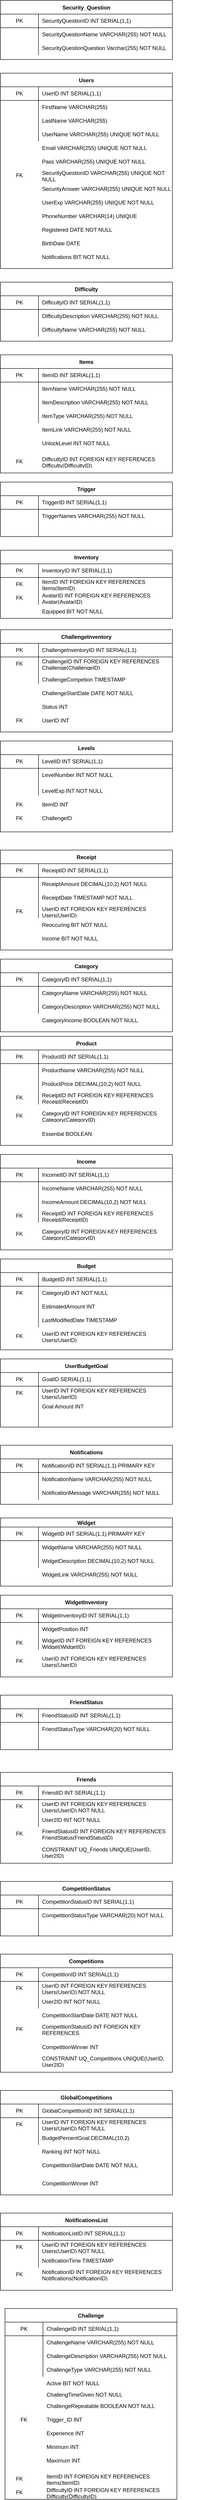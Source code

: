 <mxfile version="15.9.6" type="device"><diagram id="kFEdNW3CXYwh3zp-7ecS" name="Page-1"><mxGraphModel dx="1662" dy="785" grid="1" gridSize="10" guides="1" tooltips="1" connect="1" arrows="1" fold="1" page="1" pageScale="1" pageWidth="850" pageHeight="1100" math="0" shadow="0"><root><mxCell id="0"/><mxCell id="1" parent="0"/><mxCell id="CHLafjnVC52gTGvPk_hD-33" value="Users" style="shape=table;startSize=30;container=1;collapsible=0;childLayout=tableLayout;fixedRows=1;rowLines=0;fontStyle=1;align=center;pointerEvents=1;strokeWidth=1;" parent="1" vertex="1"><mxGeometry x="120" y="400" width="380" height="430" as="geometry"/></mxCell><mxCell id="CHLafjnVC52gTGvPk_hD-34" value="" style="shape=partialRectangle;html=1;whiteSpace=wrap;collapsible=0;dropTarget=0;pointerEvents=1;fillColor=none;top=0;left=0;bottom=1;right=0;points=[[0,0.5],[1,0.5]];portConstraint=eastwest;strokeWidth=1;" parent="CHLafjnVC52gTGvPk_hD-33" vertex="1"><mxGeometry y="30" width="380" height="30" as="geometry"/></mxCell><mxCell id="CHLafjnVC52gTGvPk_hD-35" value="PK" style="shape=partialRectangle;html=1;whiteSpace=wrap;connectable=0;fillColor=none;top=0;left=0;bottom=0;right=0;overflow=hidden;pointerEvents=1;strokeWidth=1;" parent="CHLafjnVC52gTGvPk_hD-34" vertex="1"><mxGeometry width="84" height="30" as="geometry"><mxRectangle width="84" height="30" as="alternateBounds"/></mxGeometry></mxCell><mxCell id="CHLafjnVC52gTGvPk_hD-36" value="UserID INT SERIAL(1,1)" style="shape=partialRectangle;html=1;whiteSpace=wrap;connectable=0;fillColor=none;top=0;left=0;bottom=0;right=0;align=left;spacingLeft=6;overflow=hidden;pointerEvents=1;strokeWidth=1;" parent="CHLafjnVC52gTGvPk_hD-34" vertex="1"><mxGeometry x="84" width="296" height="30" as="geometry"><mxRectangle width="296" height="30" as="alternateBounds"/></mxGeometry></mxCell><mxCell id="CHLafjnVC52gTGvPk_hD-37" value="" style="shape=partialRectangle;html=1;whiteSpace=wrap;collapsible=0;dropTarget=0;pointerEvents=1;fillColor=none;top=0;left=0;bottom=0;right=0;points=[[0,0.5],[1,0.5]];portConstraint=eastwest;strokeWidth=1;" parent="CHLafjnVC52gTGvPk_hD-33" vertex="1"><mxGeometry y="60" width="380" height="30" as="geometry"/></mxCell><mxCell id="CHLafjnVC52gTGvPk_hD-38" value="" style="shape=partialRectangle;html=1;whiteSpace=wrap;connectable=0;fillColor=none;top=0;left=0;bottom=0;right=0;overflow=hidden;pointerEvents=1;strokeWidth=1;" parent="CHLafjnVC52gTGvPk_hD-37" vertex="1"><mxGeometry width="84" height="30" as="geometry"><mxRectangle width="84" height="30" as="alternateBounds"/></mxGeometry></mxCell><mxCell id="CHLafjnVC52gTGvPk_hD-39" value="FirstName VARCHAR(255)" style="shape=partialRectangle;html=1;whiteSpace=wrap;connectable=0;fillColor=none;top=0;left=0;bottom=0;right=0;align=left;spacingLeft=6;overflow=hidden;pointerEvents=1;strokeWidth=1;" parent="CHLafjnVC52gTGvPk_hD-37" vertex="1"><mxGeometry x="84" width="296" height="30" as="geometry"><mxRectangle width="296" height="30" as="alternateBounds"/></mxGeometry></mxCell><mxCell id="CHLafjnVC52gTGvPk_hD-40" value="" style="shape=partialRectangle;html=1;whiteSpace=wrap;collapsible=0;dropTarget=0;pointerEvents=1;fillColor=none;top=0;left=0;bottom=0;right=0;points=[[0,0.5],[1,0.5]];portConstraint=eastwest;strokeWidth=1;" parent="CHLafjnVC52gTGvPk_hD-33" vertex="1"><mxGeometry y="90" width="380" height="30" as="geometry"/></mxCell><mxCell id="CHLafjnVC52gTGvPk_hD-41" value="" style="shape=partialRectangle;html=1;whiteSpace=wrap;connectable=0;fillColor=none;top=0;left=0;bottom=0;right=0;overflow=hidden;pointerEvents=1;strokeWidth=1;" parent="CHLafjnVC52gTGvPk_hD-40" vertex="1"><mxGeometry width="84" height="30" as="geometry"><mxRectangle width="84" height="30" as="alternateBounds"/></mxGeometry></mxCell><mxCell id="CHLafjnVC52gTGvPk_hD-42" value="LastName VARCHAR(255)" style="shape=partialRectangle;html=1;whiteSpace=wrap;connectable=0;fillColor=none;top=0;left=0;bottom=0;right=0;align=left;spacingLeft=6;overflow=hidden;pointerEvents=1;strokeWidth=1;" parent="CHLafjnVC52gTGvPk_hD-40" vertex="1"><mxGeometry x="84" width="296" height="30" as="geometry"><mxRectangle width="296" height="30" as="alternateBounds"/></mxGeometry></mxCell><mxCell id="CHLafjnVC52gTGvPk_hD-43" value="" style="shape=partialRectangle;html=1;whiteSpace=wrap;collapsible=0;dropTarget=0;pointerEvents=1;fillColor=none;top=0;left=0;bottom=0;right=0;points=[[0,0.5],[1,0.5]];portConstraint=eastwest;strokeWidth=1;" parent="CHLafjnVC52gTGvPk_hD-33" vertex="1"><mxGeometry y="120" width="380" height="30" as="geometry"/></mxCell><mxCell id="CHLafjnVC52gTGvPk_hD-44" value="" style="shape=partialRectangle;html=1;whiteSpace=wrap;connectable=0;fillColor=none;top=0;left=0;bottom=0;right=0;overflow=hidden;pointerEvents=1;strokeWidth=1;" parent="CHLafjnVC52gTGvPk_hD-43" vertex="1"><mxGeometry width="84" height="30" as="geometry"><mxRectangle width="84" height="30" as="alternateBounds"/></mxGeometry></mxCell><mxCell id="CHLafjnVC52gTGvPk_hD-45" value="UserName VARCHAR(255) UNIQUE NOT NULL" style="shape=partialRectangle;html=1;whiteSpace=wrap;connectable=0;fillColor=none;top=0;left=0;bottom=0;right=0;align=left;spacingLeft=6;overflow=hidden;pointerEvents=1;strokeWidth=1;" parent="CHLafjnVC52gTGvPk_hD-43" vertex="1"><mxGeometry x="84" width="296" height="30" as="geometry"><mxRectangle width="296" height="30" as="alternateBounds"/></mxGeometry></mxCell><mxCell id="CHLafjnVC52gTGvPk_hD-59" value="" style="shape=partialRectangle;html=1;whiteSpace=wrap;connectable=0;fillColor=none;top=0;left=0;bottom=0;right=0;overflow=hidden;pointerEvents=1;strokeWidth=1;" parent="1" vertex="1"><mxGeometry x="120" y="650" width="84" height="30" as="geometry"><mxRectangle width="84" height="30" as="alternateBounds"/></mxGeometry></mxCell><mxCell id="CHLafjnVC52gTGvPk_hD-60" value="PhoneNumber VARCHAR(14) UNIQUE" style="shape=partialRectangle;html=1;whiteSpace=wrap;connectable=0;fillColor=none;top=0;left=0;bottom=0;right=0;align=left;spacingLeft=6;overflow=hidden;pointerEvents=1;strokeWidth=1;" parent="1" vertex="1"><mxGeometry x="204" y="700" width="296" height="30" as="geometry"><mxRectangle width="296" height="30" as="alternateBounds"/></mxGeometry></mxCell><mxCell id="CHLafjnVC52gTGvPk_hD-61" value="" style="shape=partialRectangle;html=1;whiteSpace=wrap;connectable=0;fillColor=none;top=0;left=0;bottom=0;right=0;overflow=hidden;pointerEvents=1;strokeWidth=1;" parent="1" vertex="1"><mxGeometry x="120" y="680" width="84" height="30" as="geometry"><mxRectangle width="84" height="30" as="alternateBounds"/></mxGeometry></mxCell><mxCell id="CHLafjnVC52gTGvPk_hD-62" value="Registered DATE NOT NULL" style="shape=partialRectangle;html=1;whiteSpace=wrap;connectable=0;fillColor=none;top=0;left=0;bottom=0;right=0;align=left;spacingLeft=6;overflow=hidden;pointerEvents=1;strokeWidth=1;" parent="1" vertex="1"><mxGeometry x="204" y="730" width="296" height="30" as="geometry"><mxRectangle width="296" height="30" as="alternateBounds"/></mxGeometry></mxCell><mxCell id="CHLafjnVC52gTGvPk_hD-63" value="" style="shape=partialRectangle;html=1;whiteSpace=wrap;connectable=0;fillColor=none;top=0;left=0;bottom=0;right=0;overflow=hidden;pointerEvents=1;strokeWidth=1;" parent="1" vertex="1"><mxGeometry x="120" y="710" width="84" height="30" as="geometry"><mxRectangle width="84" height="30" as="alternateBounds"/></mxGeometry></mxCell><mxCell id="CHLafjnVC52gTGvPk_hD-64" value="BirthDate DATE" style="shape=partialRectangle;html=1;whiteSpace=wrap;connectable=0;fillColor=none;top=0;left=0;bottom=0;right=0;align=left;spacingLeft=6;overflow=hidden;pointerEvents=1;strokeWidth=1;" parent="1" vertex="1"><mxGeometry x="204" y="760" width="296" height="30" as="geometry"><mxRectangle width="296" height="30" as="alternateBounds"/></mxGeometry></mxCell><mxCell id="CHLafjnVC52gTGvPk_hD-65" value="FK" style="shape=partialRectangle;html=1;whiteSpace=wrap;connectable=0;fillColor=none;top=0;left=0;bottom=0;right=0;overflow=hidden;pointerEvents=1;strokeWidth=1;" parent="1" vertex="1"><mxGeometry x="120" y="610" width="84" height="30" as="geometry"><mxRectangle width="84" height="30" as="alternateBounds"/></mxGeometry></mxCell><mxCell id="CHLafjnVC52gTGvPk_hD-67" value="" style="shape=partialRectangle;html=1;whiteSpace=wrap;connectable=0;fillColor=none;top=0;left=0;bottom=0;right=0;overflow=hidden;pointerEvents=1;strokeWidth=1;" parent="1" vertex="1"><mxGeometry x="120" y="770" width="84" height="30" as="geometry"><mxRectangle width="84" height="30" as="alternateBounds"/></mxGeometry></mxCell><mxCell id="CHLafjnVC52gTGvPk_hD-68" value="Notifications BIT NOT NULL" style="shape=partialRectangle;html=1;whiteSpace=wrap;connectable=0;fillColor=none;top=0;left=0;bottom=0;right=0;align=left;spacingLeft=6;overflow=hidden;pointerEvents=1;strokeWidth=1;" parent="1" vertex="1"><mxGeometry x="204" y="790" width="296" height="30" as="geometry"><mxRectangle width="296" height="30" as="alternateBounds"/></mxGeometry></mxCell><mxCell id="CHLafjnVC52gTGvPk_hD-91" value="Difficulty" style="shape=table;startSize=30;container=1;collapsible=0;childLayout=tableLayout;fixedRows=1;rowLines=0;fontStyle=1;align=center;pointerEvents=1;strokeWidth=1;" parent="1" vertex="1"><mxGeometry x="120" y="860" width="380" height="130" as="geometry"/></mxCell><mxCell id="CHLafjnVC52gTGvPk_hD-92" value="" style="shape=partialRectangle;html=1;whiteSpace=wrap;collapsible=0;dropTarget=0;pointerEvents=1;fillColor=none;top=0;left=0;bottom=1;right=0;points=[[0,0.5],[1,0.5]];portConstraint=eastwest;strokeWidth=1;" parent="CHLafjnVC52gTGvPk_hD-91" vertex="1"><mxGeometry y="30" width="380" height="30" as="geometry"/></mxCell><mxCell id="CHLafjnVC52gTGvPk_hD-93" value="PK" style="shape=partialRectangle;html=1;whiteSpace=wrap;connectable=0;fillColor=none;top=0;left=0;bottom=0;right=0;overflow=hidden;pointerEvents=1;strokeWidth=1;" parent="CHLafjnVC52gTGvPk_hD-92" vertex="1"><mxGeometry width="84" height="30" as="geometry"><mxRectangle width="84" height="30" as="alternateBounds"/></mxGeometry></mxCell><mxCell id="CHLafjnVC52gTGvPk_hD-94" value="DifficultyID INT SERIAL(1,1)" style="shape=partialRectangle;html=1;whiteSpace=wrap;connectable=0;fillColor=none;top=0;left=0;bottom=0;right=0;align=left;spacingLeft=6;overflow=hidden;pointerEvents=1;strokeWidth=1;" parent="CHLafjnVC52gTGvPk_hD-92" vertex="1"><mxGeometry x="84" width="296" height="30" as="geometry"><mxRectangle width="296" height="30" as="alternateBounds"/></mxGeometry></mxCell><mxCell id="CHLafjnVC52gTGvPk_hD-95" value="" style="shape=partialRectangle;html=1;whiteSpace=wrap;collapsible=0;dropTarget=0;pointerEvents=1;fillColor=none;top=0;left=0;bottom=0;right=0;points=[[0,0.5],[1,0.5]];portConstraint=eastwest;strokeWidth=1;" parent="CHLafjnVC52gTGvPk_hD-91" vertex="1"><mxGeometry y="60" width="380" height="30" as="geometry"/></mxCell><mxCell id="CHLafjnVC52gTGvPk_hD-96" value="" style="shape=partialRectangle;html=1;whiteSpace=wrap;connectable=0;fillColor=none;top=0;left=0;bottom=0;right=0;overflow=hidden;pointerEvents=1;strokeWidth=1;" parent="CHLafjnVC52gTGvPk_hD-95" vertex="1"><mxGeometry width="84" height="30" as="geometry"><mxRectangle width="84" height="30" as="alternateBounds"/></mxGeometry></mxCell><mxCell id="CHLafjnVC52gTGvPk_hD-97" value="" style="shape=partialRectangle;html=1;whiteSpace=wrap;connectable=0;fillColor=none;top=0;left=0;bottom=0;right=0;align=left;spacingLeft=6;overflow=hidden;pointerEvents=1;strokeWidth=1;" parent="CHLafjnVC52gTGvPk_hD-95" vertex="1"><mxGeometry x="84" width="296" height="30" as="geometry"><mxRectangle width="296" height="30" as="alternateBounds"/></mxGeometry></mxCell><mxCell id="CHLafjnVC52gTGvPk_hD-98" value="" style="shape=partialRectangle;html=1;whiteSpace=wrap;collapsible=0;dropTarget=0;pointerEvents=1;fillColor=none;top=0;left=0;bottom=0;right=0;points=[[0,0.5],[1,0.5]];portConstraint=eastwest;strokeWidth=1;" parent="CHLafjnVC52gTGvPk_hD-91" vertex="1"><mxGeometry y="90" width="380" height="30" as="geometry"/></mxCell><mxCell id="CHLafjnVC52gTGvPk_hD-99" value="" style="shape=partialRectangle;html=1;whiteSpace=wrap;connectable=0;fillColor=none;top=0;left=0;bottom=0;right=0;overflow=hidden;pointerEvents=1;strokeWidth=1;" parent="CHLafjnVC52gTGvPk_hD-98" vertex="1"><mxGeometry width="84" height="30" as="geometry"><mxRectangle width="84" height="30" as="alternateBounds"/></mxGeometry></mxCell><mxCell id="CHLafjnVC52gTGvPk_hD-100" value="DifficultyName VARCHAR(255) NOT NULL" style="shape=partialRectangle;html=1;whiteSpace=wrap;connectable=0;fillColor=none;top=0;left=0;bottom=0;right=0;align=left;spacingLeft=6;overflow=hidden;pointerEvents=1;strokeWidth=1;" parent="CHLafjnVC52gTGvPk_hD-98" vertex="1"><mxGeometry x="84" width="296" height="30" as="geometry"><mxRectangle width="296" height="30" as="alternateBounds"/></mxGeometry></mxCell><mxCell id="CHLafjnVC52gTGvPk_hD-102" value="DifficultyDescription VARCHAR(255) NOT NULL" style="shape=partialRectangle;html=1;whiteSpace=wrap;connectable=0;fillColor=none;top=0;left=0;bottom=0;right=0;align=left;spacingLeft=6;overflow=hidden;pointerEvents=1;strokeWidth=1;" parent="1" vertex="1"><mxGeometry x="204" y="920" width="296" height="30" as="geometry"><mxRectangle width="296" height="30" as="alternateBounds"/></mxGeometry></mxCell><mxCell id="CHLafjnVC52gTGvPk_hD-103" value="Items" style="shape=table;startSize=30;container=1;collapsible=0;childLayout=tableLayout;fixedRows=1;rowLines=0;fontStyle=1;align=center;pointerEvents=1;strokeWidth=1;" parent="1" vertex="1"><mxGeometry x="120" y="1020" width="380" height="260" as="geometry"/></mxCell><mxCell id="CHLafjnVC52gTGvPk_hD-104" value="" style="shape=partialRectangle;html=1;whiteSpace=wrap;collapsible=0;dropTarget=0;pointerEvents=1;fillColor=none;top=0;left=0;bottom=1;right=0;points=[[0,0.5],[1,0.5]];portConstraint=eastwest;strokeWidth=1;" parent="CHLafjnVC52gTGvPk_hD-103" vertex="1"><mxGeometry y="30" width="380" height="30" as="geometry"/></mxCell><mxCell id="CHLafjnVC52gTGvPk_hD-105" value="PK" style="shape=partialRectangle;html=1;whiteSpace=wrap;connectable=0;fillColor=none;top=0;left=0;bottom=0;right=0;overflow=hidden;pointerEvents=1;strokeWidth=1;" parent="CHLafjnVC52gTGvPk_hD-104" vertex="1"><mxGeometry width="84" height="30" as="geometry"><mxRectangle width="84" height="30" as="alternateBounds"/></mxGeometry></mxCell><mxCell id="CHLafjnVC52gTGvPk_hD-106" value="ItemID INT SERIAL(1,1)" style="shape=partialRectangle;html=1;whiteSpace=wrap;connectable=0;fillColor=none;top=0;left=0;bottom=0;right=0;align=left;spacingLeft=6;overflow=hidden;pointerEvents=1;strokeWidth=1;" parent="CHLafjnVC52gTGvPk_hD-104" vertex="1"><mxGeometry x="84" width="296" height="30" as="geometry"><mxRectangle width="296" height="30" as="alternateBounds"/></mxGeometry></mxCell><mxCell id="CHLafjnVC52gTGvPk_hD-107" value="" style="shape=partialRectangle;html=1;whiteSpace=wrap;collapsible=0;dropTarget=0;pointerEvents=1;fillColor=none;top=0;left=0;bottom=0;right=0;points=[[0,0.5],[1,0.5]];portConstraint=eastwest;strokeWidth=1;" parent="CHLafjnVC52gTGvPk_hD-103" vertex="1"><mxGeometry y="60" width="380" height="30" as="geometry"/></mxCell><mxCell id="CHLafjnVC52gTGvPk_hD-108" value="" style="shape=partialRectangle;html=1;whiteSpace=wrap;connectable=0;fillColor=none;top=0;left=0;bottom=0;right=0;overflow=hidden;pointerEvents=1;strokeWidth=1;" parent="CHLafjnVC52gTGvPk_hD-107" vertex="1"><mxGeometry width="84" height="30" as="geometry"><mxRectangle width="84" height="30" as="alternateBounds"/></mxGeometry></mxCell><mxCell id="CHLafjnVC52gTGvPk_hD-109" value="ItemName VARCHAR(255) NOT NULL" style="shape=partialRectangle;html=1;whiteSpace=wrap;connectable=0;fillColor=none;top=0;left=0;bottom=0;right=0;align=left;spacingLeft=6;overflow=hidden;pointerEvents=1;strokeWidth=1;" parent="CHLafjnVC52gTGvPk_hD-107" vertex="1"><mxGeometry x="84" width="296" height="30" as="geometry"><mxRectangle width="296" height="30" as="alternateBounds"/></mxGeometry></mxCell><mxCell id="CHLafjnVC52gTGvPk_hD-110" value="" style="shape=partialRectangle;html=1;whiteSpace=wrap;collapsible=0;dropTarget=0;pointerEvents=1;fillColor=none;top=0;left=0;bottom=0;right=0;points=[[0,0.5],[1,0.5]];portConstraint=eastwest;strokeWidth=1;" parent="CHLafjnVC52gTGvPk_hD-103" vertex="1"><mxGeometry y="90" width="380" height="30" as="geometry"/></mxCell><mxCell id="CHLafjnVC52gTGvPk_hD-111" value="" style="shape=partialRectangle;html=1;whiteSpace=wrap;connectable=0;fillColor=none;top=0;left=0;bottom=0;right=0;overflow=hidden;pointerEvents=1;strokeWidth=1;" parent="CHLafjnVC52gTGvPk_hD-110" vertex="1"><mxGeometry width="84" height="30" as="geometry"><mxRectangle width="84" height="30" as="alternateBounds"/></mxGeometry></mxCell><mxCell id="CHLafjnVC52gTGvPk_hD-112" value="ItemDescription VARCHAR(255) NOT NULL" style="shape=partialRectangle;html=1;whiteSpace=wrap;connectable=0;fillColor=none;top=0;left=0;bottom=0;right=0;align=left;spacingLeft=6;overflow=hidden;pointerEvents=1;strokeWidth=1;" parent="CHLafjnVC52gTGvPk_hD-110" vertex="1"><mxGeometry x="84" width="296" height="30" as="geometry"><mxRectangle width="296" height="30" as="alternateBounds"/></mxGeometry></mxCell><mxCell id="CHLafjnVC52gTGvPk_hD-113" value="" style="shape=partialRectangle;html=1;whiteSpace=wrap;collapsible=0;dropTarget=0;pointerEvents=1;fillColor=none;top=0;left=0;bottom=0;right=0;points=[[0,0.5],[1,0.5]];portConstraint=eastwest;strokeWidth=1;" parent="CHLafjnVC52gTGvPk_hD-103" vertex="1"><mxGeometry y="120" width="380" height="30" as="geometry"/></mxCell><mxCell id="CHLafjnVC52gTGvPk_hD-114" value="" style="shape=partialRectangle;html=1;whiteSpace=wrap;connectable=0;fillColor=none;top=0;left=0;bottom=0;right=0;overflow=hidden;pointerEvents=1;strokeWidth=1;" parent="CHLafjnVC52gTGvPk_hD-113" vertex="1"><mxGeometry width="84" height="30" as="geometry"><mxRectangle width="84" height="30" as="alternateBounds"/></mxGeometry></mxCell><mxCell id="CHLafjnVC52gTGvPk_hD-115" value="ItemType VARCHAR(255) NOT NULL" style="shape=partialRectangle;html=1;whiteSpace=wrap;connectable=0;fillColor=none;top=0;left=0;bottom=0;right=0;align=left;spacingLeft=6;overflow=hidden;pointerEvents=1;strokeWidth=1;" parent="CHLafjnVC52gTGvPk_hD-113" vertex="1"><mxGeometry x="84" width="296" height="30" as="geometry"><mxRectangle width="296" height="30" as="alternateBounds"/></mxGeometry></mxCell><mxCell id="CHLafjnVC52gTGvPk_hD-116" value="FK" style="shape=partialRectangle;html=1;whiteSpace=wrap;connectable=0;fillColor=none;top=0;left=0;bottom=0;right=0;overflow=hidden;pointerEvents=1;strokeWidth=1;" parent="1" vertex="1"><mxGeometry x="120" y="1240" width="84" height="30" as="geometry"><mxRectangle width="84" height="30" as="alternateBounds"/></mxGeometry></mxCell><mxCell id="CHLafjnVC52gTGvPk_hD-117" value="DifficultyID INT FOREIGN KEY REFERENCES Difficulty(DifficultyID)" style="shape=partialRectangle;html=1;whiteSpace=wrap;connectable=0;fillColor=none;top=0;left=0;bottom=0;right=0;align=left;spacingLeft=6;overflow=hidden;pointerEvents=1;strokeWidth=1;" parent="1" vertex="1"><mxGeometry x="204" y="1240" width="296" height="30" as="geometry"><mxRectangle width="296" height="30" as="alternateBounds"/></mxGeometry></mxCell><mxCell id="CHLafjnVC52gTGvPk_hD-126" value="Inventory" style="shape=table;startSize=30;container=1;collapsible=0;childLayout=tableLayout;fixedRows=1;rowLines=0;fontStyle=1;align=center;pointerEvents=1;strokeWidth=1;" parent="1" vertex="1"><mxGeometry x="120" y="1450" width="380" height="150" as="geometry"/></mxCell><mxCell id="CHLafjnVC52gTGvPk_hD-127" value="" style="shape=partialRectangle;html=1;whiteSpace=wrap;collapsible=0;dropTarget=0;pointerEvents=1;fillColor=none;top=0;left=0;bottom=1;right=0;points=[[0,0.5],[1,0.5]];portConstraint=eastwest;strokeWidth=1;" parent="CHLafjnVC52gTGvPk_hD-126" vertex="1"><mxGeometry y="30" width="380" height="30" as="geometry"/></mxCell><mxCell id="CHLafjnVC52gTGvPk_hD-128" value="PK" style="shape=partialRectangle;html=1;whiteSpace=wrap;connectable=0;fillColor=none;top=0;left=0;bottom=0;right=0;overflow=hidden;pointerEvents=1;strokeWidth=1;" parent="CHLafjnVC52gTGvPk_hD-127" vertex="1"><mxGeometry width="84" height="30" as="geometry"><mxRectangle width="84" height="30" as="alternateBounds"/></mxGeometry></mxCell><mxCell id="CHLafjnVC52gTGvPk_hD-129" value="InventoryID INT SERIAL(1,1)" style="shape=partialRectangle;html=1;whiteSpace=wrap;connectable=0;fillColor=none;top=0;left=0;bottom=0;right=0;align=left;spacingLeft=6;overflow=hidden;pointerEvents=1;strokeWidth=1;" parent="CHLafjnVC52gTGvPk_hD-127" vertex="1"><mxGeometry x="84" width="296" height="30" as="geometry"><mxRectangle width="296" height="30" as="alternateBounds"/></mxGeometry></mxCell><mxCell id="CHLafjnVC52gTGvPk_hD-130" value="" style="shape=partialRectangle;html=1;whiteSpace=wrap;collapsible=0;dropTarget=0;pointerEvents=1;fillColor=none;top=0;left=0;bottom=0;right=0;points=[[0,0.5],[1,0.5]];portConstraint=eastwest;strokeWidth=1;" parent="CHLafjnVC52gTGvPk_hD-126" vertex="1"><mxGeometry y="60" width="380" height="30" as="geometry"/></mxCell><mxCell id="CHLafjnVC52gTGvPk_hD-131" value="FK" style="shape=partialRectangle;html=1;whiteSpace=wrap;connectable=0;fillColor=none;top=0;left=0;bottom=0;right=0;overflow=hidden;pointerEvents=1;strokeWidth=1;" parent="CHLafjnVC52gTGvPk_hD-130" vertex="1"><mxGeometry width="84" height="30" as="geometry"><mxRectangle width="84" height="30" as="alternateBounds"/></mxGeometry></mxCell><mxCell id="CHLafjnVC52gTGvPk_hD-132" value="ItemID INT FOREIGN KEY REFERENCES Items(ItemID)" style="shape=partialRectangle;html=1;whiteSpace=wrap;connectable=0;fillColor=none;top=0;left=0;bottom=0;right=0;align=left;spacingLeft=6;overflow=hidden;pointerEvents=1;strokeWidth=1;" parent="CHLafjnVC52gTGvPk_hD-130" vertex="1"><mxGeometry x="84" width="296" height="30" as="geometry"><mxRectangle width="296" height="30" as="alternateBounds"/></mxGeometry></mxCell><mxCell id="CHLafjnVC52gTGvPk_hD-133" value="" style="shape=partialRectangle;html=1;whiteSpace=wrap;collapsible=0;dropTarget=0;pointerEvents=1;fillColor=none;top=0;left=0;bottom=0;right=0;points=[[0,0.5],[1,0.5]];portConstraint=eastwest;strokeWidth=1;" parent="CHLafjnVC52gTGvPk_hD-126" vertex="1"><mxGeometry y="90" width="380" height="30" as="geometry"/></mxCell><mxCell id="CHLafjnVC52gTGvPk_hD-134" value="FK" style="shape=partialRectangle;html=1;whiteSpace=wrap;connectable=0;fillColor=none;top=0;left=0;bottom=0;right=0;overflow=hidden;pointerEvents=1;strokeWidth=1;" parent="CHLafjnVC52gTGvPk_hD-133" vertex="1"><mxGeometry width="84" height="30" as="geometry"><mxRectangle width="84" height="30" as="alternateBounds"/></mxGeometry></mxCell><mxCell id="CHLafjnVC52gTGvPk_hD-135" value="AvatarID INT FOREIGN KEY REFERENCES Avatar(AvatarID)" style="shape=partialRectangle;html=1;whiteSpace=wrap;connectable=0;fillColor=none;top=0;left=0;bottom=0;right=0;align=left;spacingLeft=6;overflow=hidden;pointerEvents=1;strokeWidth=1;" parent="CHLafjnVC52gTGvPk_hD-133" vertex="1"><mxGeometry x="84" width="296" height="30" as="geometry"><mxRectangle width="296" height="30" as="alternateBounds"/></mxGeometry></mxCell><mxCell id="CHLafjnVC52gTGvPk_hD-136" value="Equipped BIT NOT NULL" style="shape=partialRectangle;html=1;whiteSpace=wrap;connectable=0;fillColor=none;top=0;left=0;bottom=0;right=0;align=left;spacingLeft=6;overflow=hidden;pointerEvents=1;strokeWidth=1;" parent="1" vertex="1"><mxGeometry x="204" y="1570" width="296" height="30" as="geometry"><mxRectangle width="296" height="30" as="alternateBounds"/></mxGeometry></mxCell><mxCell id="CHLafjnVC52gTGvPk_hD-137" value="Challenge" style="shape=table;startSize=30;container=1;collapsible=0;childLayout=tableLayout;fixedRows=1;rowLines=0;fontStyle=1;align=center;pointerEvents=1;strokeWidth=1;" parent="1" vertex="1"><mxGeometry x="130" y="5320" width="380" height="420" as="geometry"/></mxCell><mxCell id="CHLafjnVC52gTGvPk_hD-138" value="" style="shape=partialRectangle;html=1;whiteSpace=wrap;collapsible=0;dropTarget=0;pointerEvents=1;fillColor=none;top=0;left=0;bottom=1;right=0;points=[[0,0.5],[1,0.5]];portConstraint=eastwest;strokeWidth=1;" parent="CHLafjnVC52gTGvPk_hD-137" vertex="1"><mxGeometry y="30" width="380" height="30" as="geometry"/></mxCell><mxCell id="CHLafjnVC52gTGvPk_hD-139" value="PK" style="shape=partialRectangle;html=1;whiteSpace=wrap;connectable=0;fillColor=none;top=0;left=0;bottom=0;right=0;overflow=hidden;pointerEvents=1;strokeWidth=1;" parent="CHLafjnVC52gTGvPk_hD-138" vertex="1"><mxGeometry width="84" height="30" as="geometry"><mxRectangle width="84" height="30" as="alternateBounds"/></mxGeometry></mxCell><mxCell id="CHLafjnVC52gTGvPk_hD-140" value="ChallengeID INT SERIAL(1,1)" style="shape=partialRectangle;html=1;whiteSpace=wrap;connectable=0;fillColor=none;top=0;left=0;bottom=0;right=0;align=left;spacingLeft=6;overflow=hidden;pointerEvents=1;strokeWidth=1;" parent="CHLafjnVC52gTGvPk_hD-138" vertex="1"><mxGeometry x="84" width="296" height="30" as="geometry"><mxRectangle width="296" height="30" as="alternateBounds"/></mxGeometry></mxCell><mxCell id="CHLafjnVC52gTGvPk_hD-141" value="" style="shape=partialRectangle;html=1;whiteSpace=wrap;collapsible=0;dropTarget=0;pointerEvents=1;fillColor=none;top=0;left=0;bottom=0;right=0;points=[[0,0.5],[1,0.5]];portConstraint=eastwest;strokeWidth=1;" parent="CHLafjnVC52gTGvPk_hD-137" vertex="1"><mxGeometry y="60" width="380" height="30" as="geometry"/></mxCell><mxCell id="CHLafjnVC52gTGvPk_hD-142" value="" style="shape=partialRectangle;html=1;whiteSpace=wrap;connectable=0;fillColor=none;top=0;left=0;bottom=0;right=0;overflow=hidden;pointerEvents=1;strokeWidth=1;" parent="CHLafjnVC52gTGvPk_hD-141" vertex="1"><mxGeometry width="84" height="30" as="geometry"><mxRectangle width="84" height="30" as="alternateBounds"/></mxGeometry></mxCell><mxCell id="CHLafjnVC52gTGvPk_hD-143" value="ChallengeName VARCHAR(255) NOT NULL" style="shape=partialRectangle;html=1;whiteSpace=wrap;connectable=0;fillColor=none;top=0;left=0;bottom=0;right=0;align=left;spacingLeft=6;overflow=hidden;pointerEvents=1;strokeWidth=1;" parent="CHLafjnVC52gTGvPk_hD-141" vertex="1"><mxGeometry x="84" width="296" height="30" as="geometry"><mxRectangle width="296" height="30" as="alternateBounds"/></mxGeometry></mxCell><mxCell id="CHLafjnVC52gTGvPk_hD-144" value="" style="shape=partialRectangle;html=1;whiteSpace=wrap;collapsible=0;dropTarget=0;pointerEvents=1;fillColor=none;top=0;left=0;bottom=0;right=0;points=[[0,0.5],[1,0.5]];portConstraint=eastwest;strokeWidth=1;" parent="CHLafjnVC52gTGvPk_hD-137" vertex="1"><mxGeometry y="90" width="380" height="30" as="geometry"/></mxCell><mxCell id="CHLafjnVC52gTGvPk_hD-145" value="" style="shape=partialRectangle;html=1;whiteSpace=wrap;connectable=0;fillColor=none;top=0;left=0;bottom=0;right=0;overflow=hidden;pointerEvents=1;strokeWidth=1;" parent="CHLafjnVC52gTGvPk_hD-144" vertex="1"><mxGeometry width="84" height="30" as="geometry"><mxRectangle width="84" height="30" as="alternateBounds"/></mxGeometry></mxCell><mxCell id="CHLafjnVC52gTGvPk_hD-146" value="ChallengeDescription VARCHAR(255) NOT NULL" style="shape=partialRectangle;html=1;whiteSpace=wrap;connectable=0;fillColor=none;top=0;left=0;bottom=0;right=0;align=left;spacingLeft=6;overflow=hidden;pointerEvents=1;strokeWidth=1;" parent="CHLafjnVC52gTGvPk_hD-144" vertex="1"><mxGeometry x="84" width="296" height="30" as="geometry"><mxRectangle width="296" height="30" as="alternateBounds"/></mxGeometry></mxCell><mxCell id="CHLafjnVC52gTGvPk_hD-147" value="" style="shape=partialRectangle;html=1;whiteSpace=wrap;collapsible=0;dropTarget=0;pointerEvents=1;fillColor=none;top=0;left=0;bottom=0;right=0;points=[[0,0.5],[1,0.5]];portConstraint=eastwest;strokeWidth=1;" parent="CHLafjnVC52gTGvPk_hD-137" vertex="1"><mxGeometry y="120" width="380" height="30" as="geometry"/></mxCell><mxCell id="CHLafjnVC52gTGvPk_hD-148" value="" style="shape=partialRectangle;html=1;whiteSpace=wrap;connectable=0;fillColor=none;top=0;left=0;bottom=0;right=0;overflow=hidden;pointerEvents=1;strokeWidth=1;" parent="CHLafjnVC52gTGvPk_hD-147" vertex="1"><mxGeometry width="84" height="30" as="geometry"><mxRectangle width="84" height="30" as="alternateBounds"/></mxGeometry></mxCell><mxCell id="CHLafjnVC52gTGvPk_hD-149" value="ChallengeType VARCHAR(255) NOT NULL" style="shape=partialRectangle;html=1;whiteSpace=wrap;connectable=0;fillColor=none;top=0;left=0;bottom=0;right=0;align=left;spacingLeft=6;overflow=hidden;pointerEvents=1;strokeWidth=1;" parent="CHLafjnVC52gTGvPk_hD-147" vertex="1"><mxGeometry x="84" width="296" height="30" as="geometry"><mxRectangle width="296" height="30" as="alternateBounds"/></mxGeometry></mxCell><mxCell id="CHLafjnVC52gTGvPk_hD-150" value="" style="shape=partialRectangle;html=1;whiteSpace=wrap;connectable=0;fillColor=none;top=0;left=0;bottom=0;right=0;overflow=hidden;pointerEvents=1;strokeWidth=1;" parent="1" vertex="1"><mxGeometry x="130" y="5470" width="84" height="30" as="geometry"><mxRectangle width="84" height="30" as="alternateBounds"/></mxGeometry></mxCell><mxCell id="CHLafjnVC52gTGvPk_hD-151" value="Active BIT NOT NULL" style="shape=partialRectangle;html=1;whiteSpace=wrap;connectable=0;fillColor=none;top=0;left=0;bottom=0;right=0;align=left;spacingLeft=6;overflow=hidden;pointerEvents=1;strokeWidth=1;" parent="1" vertex="1"><mxGeometry x="214" y="5470" width="296" height="30" as="geometry"><mxRectangle width="296" height="30" as="alternateBounds"/></mxGeometry></mxCell><mxCell id="CHLafjnVC52gTGvPk_hD-152" value="FK" style="shape=partialRectangle;html=1;whiteSpace=wrap;connectable=0;fillColor=none;top=0;left=0;bottom=0;right=0;overflow=hidden;pointerEvents=1;strokeWidth=1;" parent="1" vertex="1"><mxGeometry x="120" y="5680" width="84" height="30" as="geometry"><mxRectangle width="84" height="30" as="alternateBounds"/></mxGeometry></mxCell><mxCell id="CHLafjnVC52gTGvPk_hD-153" value="ItemID INT FOREIGN KEY REFERENCES Items(ItemID)" style="shape=partialRectangle;html=1;whiteSpace=wrap;connectable=0;fillColor=none;top=0;left=0;bottom=0;right=0;align=left;spacingLeft=6;overflow=hidden;pointerEvents=1;strokeWidth=1;" parent="1" vertex="1"><mxGeometry x="214" y="5680" width="296" height="30" as="geometry"><mxRectangle width="296" height="30" as="alternateBounds"/></mxGeometry></mxCell><mxCell id="CHLafjnVC52gTGvPk_hD-154" value="FK" style="shape=partialRectangle;html=1;whiteSpace=wrap;connectable=0;fillColor=none;top=0;left=0;bottom=0;right=0;overflow=hidden;pointerEvents=1;strokeWidth=1;" parent="1" vertex="1"><mxGeometry x="120" y="5710" width="84" height="30" as="geometry"><mxRectangle width="84" height="30" as="alternateBounds"/></mxGeometry></mxCell><mxCell id="CHLafjnVC52gTGvPk_hD-155" value="DifficultyID INT FOREIGN KEY REFERENCES Difficulty(DifficultyID)" style="shape=partialRectangle;html=1;whiteSpace=wrap;connectable=0;fillColor=none;top=0;left=0;bottom=0;right=0;align=left;spacingLeft=6;overflow=hidden;pointerEvents=1;strokeWidth=1;" parent="1" vertex="1"><mxGeometry x="214" y="5710" width="296" height="30" as="geometry"><mxRectangle width="296" height="30" as="alternateBounds"/></mxGeometry></mxCell><mxCell id="CHLafjnVC52gTGvPk_hD-160" value="ChallengeInventory" style="shape=table;startSize=30;container=1;collapsible=0;childLayout=tableLayout;fixedRows=1;rowLines=0;fontStyle=1;align=center;pointerEvents=1;strokeWidth=1;" parent="1" vertex="1"><mxGeometry x="120" y="1625" width="380" height="225" as="geometry"/></mxCell><mxCell id="CHLafjnVC52gTGvPk_hD-161" value="" style="shape=partialRectangle;html=1;whiteSpace=wrap;collapsible=0;dropTarget=0;pointerEvents=1;fillColor=none;top=0;left=0;bottom=1;right=0;points=[[0,0.5],[1,0.5]];portConstraint=eastwest;strokeWidth=1;" parent="CHLafjnVC52gTGvPk_hD-160" vertex="1"><mxGeometry y="30" width="380" height="30" as="geometry"/></mxCell><mxCell id="CHLafjnVC52gTGvPk_hD-162" value="PK" style="shape=partialRectangle;html=1;whiteSpace=wrap;connectable=0;fillColor=none;top=0;left=0;bottom=0;right=0;overflow=hidden;pointerEvents=1;strokeWidth=1;" parent="CHLafjnVC52gTGvPk_hD-161" vertex="1"><mxGeometry width="84" height="30" as="geometry"><mxRectangle width="84" height="30" as="alternateBounds"/></mxGeometry></mxCell><mxCell id="CHLafjnVC52gTGvPk_hD-163" value="ChallengeInventoryID INT SERIAL(1,1)" style="shape=partialRectangle;html=1;whiteSpace=wrap;connectable=0;fillColor=none;top=0;left=0;bottom=0;right=0;align=left;spacingLeft=6;overflow=hidden;pointerEvents=1;strokeWidth=1;" parent="CHLafjnVC52gTGvPk_hD-161" vertex="1"><mxGeometry x="84" width="296" height="30" as="geometry"><mxRectangle width="296" height="30" as="alternateBounds"/></mxGeometry></mxCell><mxCell id="CHLafjnVC52gTGvPk_hD-164" value="" style="shape=partialRectangle;html=1;whiteSpace=wrap;collapsible=0;dropTarget=0;pointerEvents=1;fillColor=none;top=0;left=0;bottom=0;right=0;points=[[0,0.5],[1,0.5]];portConstraint=eastwest;strokeWidth=1;" parent="CHLafjnVC52gTGvPk_hD-160" vertex="1"><mxGeometry y="60" width="380" height="30" as="geometry"/></mxCell><mxCell id="CHLafjnVC52gTGvPk_hD-165" value="FK" style="shape=partialRectangle;html=1;whiteSpace=wrap;connectable=0;fillColor=none;top=0;left=0;bottom=0;right=0;overflow=hidden;pointerEvents=1;strokeWidth=1;" parent="CHLafjnVC52gTGvPk_hD-164" vertex="1"><mxGeometry width="84" height="30" as="geometry"><mxRectangle width="84" height="30" as="alternateBounds"/></mxGeometry></mxCell><mxCell id="CHLafjnVC52gTGvPk_hD-166" value="ChallengeID INT FOREIGN KEY REFERENCES Challenge(ChallengeID)" style="shape=partialRectangle;html=1;whiteSpace=wrap;connectable=0;fillColor=none;top=0;left=0;bottom=0;right=0;align=left;spacingLeft=6;overflow=hidden;pointerEvents=1;strokeWidth=1;" parent="CHLafjnVC52gTGvPk_hD-164" vertex="1"><mxGeometry x="84" width="296" height="30" as="geometry"><mxRectangle width="296" height="30" as="alternateBounds"/></mxGeometry></mxCell><mxCell id="CHLafjnVC52gTGvPk_hD-167" value="" style="shape=partialRectangle;html=1;whiteSpace=wrap;collapsible=0;dropTarget=0;pointerEvents=1;fillColor=none;top=0;left=0;bottom=0;right=0;points=[[0,0.5],[1,0.5]];portConstraint=eastwest;strokeWidth=1;" parent="CHLafjnVC52gTGvPk_hD-160" vertex="1"><mxGeometry y="90" width="380" height="30" as="geometry"/></mxCell><mxCell id="CHLafjnVC52gTGvPk_hD-168" value="" style="shape=partialRectangle;html=1;whiteSpace=wrap;connectable=0;fillColor=none;top=0;left=0;bottom=0;right=0;overflow=hidden;pointerEvents=1;strokeWidth=1;" parent="CHLafjnVC52gTGvPk_hD-167" vertex="1"><mxGeometry width="84" height="30" as="geometry"><mxRectangle width="84" height="30" as="alternateBounds"/></mxGeometry></mxCell><mxCell id="CHLafjnVC52gTGvPk_hD-169" value="" style="shape=partialRectangle;html=1;whiteSpace=wrap;connectable=0;fillColor=none;top=0;left=0;bottom=0;right=0;align=left;spacingLeft=6;overflow=hidden;pointerEvents=1;strokeWidth=1;" parent="CHLafjnVC52gTGvPk_hD-167" vertex="1"><mxGeometry x="84" width="296" height="30" as="geometry"><mxRectangle width="296" height="30" as="alternateBounds"/></mxGeometry></mxCell><mxCell id="CHLafjnVC52gTGvPk_hD-170" value="ChallengeCompetion TIMESTAMP" style="shape=partialRectangle;html=1;whiteSpace=wrap;connectable=0;fillColor=none;top=0;left=0;bottom=0;right=0;align=left;spacingLeft=6;overflow=hidden;pointerEvents=1;strokeWidth=1;" parent="1" vertex="1"><mxGeometry x="204" y="1720" width="296" height="30" as="geometry"><mxRectangle width="296" height="30" as="alternateBounds"/></mxGeometry></mxCell><mxCell id="CHLafjnVC52gTGvPk_hD-171" value="Receipt" style="shape=table;startSize=30;container=1;collapsible=0;childLayout=tableLayout;fixedRows=1;rowLines=0;fontStyle=1;align=center;pointerEvents=1;strokeWidth=1;" parent="1" vertex="1"><mxGeometry x="120" y="2110" width="380" height="220" as="geometry"/></mxCell><mxCell id="CHLafjnVC52gTGvPk_hD-172" value="" style="shape=partialRectangle;html=1;whiteSpace=wrap;collapsible=0;dropTarget=0;pointerEvents=1;fillColor=none;top=0;left=0;bottom=1;right=0;points=[[0,0.5],[1,0.5]];portConstraint=eastwest;strokeWidth=1;" parent="CHLafjnVC52gTGvPk_hD-171" vertex="1"><mxGeometry y="30" width="380" height="30" as="geometry"/></mxCell><mxCell id="CHLafjnVC52gTGvPk_hD-173" value="PK" style="shape=partialRectangle;html=1;whiteSpace=wrap;connectable=0;fillColor=none;top=0;left=0;bottom=0;right=0;overflow=hidden;pointerEvents=1;strokeWidth=1;" parent="CHLafjnVC52gTGvPk_hD-172" vertex="1"><mxGeometry width="84" height="30" as="geometry"><mxRectangle width="84" height="30" as="alternateBounds"/></mxGeometry></mxCell><mxCell id="CHLafjnVC52gTGvPk_hD-174" value="ReceiptID INT SERIAL(1,1)" style="shape=partialRectangle;html=1;whiteSpace=wrap;connectable=0;fillColor=none;top=0;left=0;bottom=0;right=0;align=left;spacingLeft=6;overflow=hidden;pointerEvents=1;strokeWidth=1;" parent="CHLafjnVC52gTGvPk_hD-172" vertex="1"><mxGeometry x="84" width="296" height="30" as="geometry"><mxRectangle width="296" height="30" as="alternateBounds"/></mxGeometry></mxCell><mxCell id="CHLafjnVC52gTGvPk_hD-175" value="" style="shape=partialRectangle;html=1;whiteSpace=wrap;collapsible=0;dropTarget=0;pointerEvents=1;fillColor=none;top=0;left=0;bottom=0;right=0;points=[[0,0.5],[1,0.5]];portConstraint=eastwest;strokeWidth=1;" parent="CHLafjnVC52gTGvPk_hD-171" vertex="1"><mxGeometry y="60" width="380" height="30" as="geometry"/></mxCell><mxCell id="CHLafjnVC52gTGvPk_hD-176" value="" style="shape=partialRectangle;html=1;whiteSpace=wrap;connectable=0;fillColor=none;top=0;left=0;bottom=0;right=0;overflow=hidden;pointerEvents=1;strokeWidth=1;" parent="CHLafjnVC52gTGvPk_hD-175" vertex="1"><mxGeometry width="84" height="30" as="geometry"><mxRectangle width="84" height="30" as="alternateBounds"/></mxGeometry></mxCell><mxCell id="CHLafjnVC52gTGvPk_hD-177" value="ReceiptAmount DECIMAL(10,2) NOT NULL" style="shape=partialRectangle;html=1;whiteSpace=wrap;connectable=0;fillColor=none;top=0;left=0;bottom=0;right=0;align=left;spacingLeft=6;overflow=hidden;pointerEvents=1;strokeWidth=1;" parent="CHLafjnVC52gTGvPk_hD-175" vertex="1"><mxGeometry x="84" width="296" height="30" as="geometry"><mxRectangle width="296" height="30" as="alternateBounds"/></mxGeometry></mxCell><mxCell id="CHLafjnVC52gTGvPk_hD-178" value="" style="shape=partialRectangle;html=1;whiteSpace=wrap;collapsible=0;dropTarget=0;pointerEvents=1;fillColor=none;top=0;left=0;bottom=0;right=0;points=[[0,0.5],[1,0.5]];portConstraint=eastwest;strokeWidth=1;" parent="CHLafjnVC52gTGvPk_hD-171" vertex="1"><mxGeometry y="90" width="380" height="30" as="geometry"/></mxCell><mxCell id="CHLafjnVC52gTGvPk_hD-179" value="" style="shape=partialRectangle;html=1;whiteSpace=wrap;connectable=0;fillColor=none;top=0;left=0;bottom=0;right=0;overflow=hidden;pointerEvents=1;strokeWidth=1;" parent="CHLafjnVC52gTGvPk_hD-178" vertex="1"><mxGeometry width="84" height="30" as="geometry"><mxRectangle width="84" height="30" as="alternateBounds"/></mxGeometry></mxCell><mxCell id="CHLafjnVC52gTGvPk_hD-180" value="ReceiptDate TIMESTAMP NOT NULL" style="shape=partialRectangle;html=1;whiteSpace=wrap;connectable=0;fillColor=none;top=0;left=0;bottom=0;right=0;align=left;spacingLeft=6;overflow=hidden;pointerEvents=1;strokeWidth=1;" parent="CHLafjnVC52gTGvPk_hD-178" vertex="1"><mxGeometry x="84" width="296" height="30" as="geometry"><mxRectangle width="296" height="30" as="alternateBounds"/></mxGeometry></mxCell><mxCell id="CHLafjnVC52gTGvPk_hD-181" value="" style="shape=partialRectangle;html=1;whiteSpace=wrap;collapsible=0;dropTarget=0;pointerEvents=1;fillColor=none;top=0;left=0;bottom=0;right=0;points=[[0,0.5],[1,0.5]];portConstraint=eastwest;strokeWidth=1;" parent="CHLafjnVC52gTGvPk_hD-171" vertex="1"><mxGeometry y="120" width="380" height="30" as="geometry"/></mxCell><mxCell id="CHLafjnVC52gTGvPk_hD-182" value="FK" style="shape=partialRectangle;html=1;whiteSpace=wrap;connectable=0;fillColor=none;top=0;left=0;bottom=0;right=0;overflow=hidden;pointerEvents=1;strokeWidth=1;" parent="CHLafjnVC52gTGvPk_hD-181" vertex="1"><mxGeometry width="84" height="30" as="geometry"><mxRectangle width="84" height="30" as="alternateBounds"/></mxGeometry></mxCell><mxCell id="CHLafjnVC52gTGvPk_hD-183" value="UserID INT FOREIGN KEY REFERENCES Users(UserID)" style="shape=partialRectangle;html=1;whiteSpace=wrap;connectable=0;fillColor=none;top=0;left=0;bottom=0;right=0;align=left;spacingLeft=6;overflow=hidden;pointerEvents=1;strokeWidth=1;" parent="CHLafjnVC52gTGvPk_hD-181" vertex="1"><mxGeometry x="84" width="296" height="30" as="geometry"><mxRectangle width="296" height="30" as="alternateBounds"/></mxGeometry></mxCell><mxCell id="CHLafjnVC52gTGvPk_hD-184" value="" style="shape=partialRectangle;html=1;whiteSpace=wrap;connectable=0;fillColor=none;top=0;left=0;bottom=0;right=0;overflow=hidden;pointerEvents=1;strokeWidth=1;" parent="1" vertex="1"><mxGeometry x="120" y="2260" width="84" height="30" as="geometry"><mxRectangle width="84" height="30" as="alternateBounds"/></mxGeometry></mxCell><mxCell id="CHLafjnVC52gTGvPk_hD-185" value="Reoccuring BIT NOT NULL" style="shape=partialRectangle;html=1;whiteSpace=wrap;connectable=0;fillColor=none;top=0;left=0;bottom=0;right=0;align=left;spacingLeft=6;overflow=hidden;pointerEvents=1;strokeWidth=1;" parent="1" vertex="1"><mxGeometry x="204" y="2260" width="296" height="30" as="geometry"><mxRectangle width="296" height="30" as="alternateBounds"/></mxGeometry></mxCell><mxCell id="CHLafjnVC52gTGvPk_hD-187" value="Income BIT NOT NULL" style="shape=partialRectangle;html=1;whiteSpace=wrap;connectable=0;fillColor=none;top=0;left=0;bottom=0;right=0;align=left;spacingLeft=6;overflow=hidden;pointerEvents=1;strokeWidth=1;" parent="1" vertex="1"><mxGeometry x="204" y="2290" width="296" height="30" as="geometry"><mxRectangle width="296" height="30" as="alternateBounds"/></mxGeometry></mxCell><mxCell id="CHLafjnVC52gTGvPk_hD-190" value="Category" style="shape=table;startSize=30;container=1;collapsible=0;childLayout=tableLayout;fixedRows=1;rowLines=0;fontStyle=1;align=center;pointerEvents=1;strokeWidth=1;" parent="1" vertex="1"><mxGeometry x="120" y="2350" width="380" height="160" as="geometry"/></mxCell><mxCell id="CHLafjnVC52gTGvPk_hD-191" value="" style="shape=partialRectangle;html=1;whiteSpace=wrap;collapsible=0;dropTarget=0;pointerEvents=1;fillColor=none;top=0;left=0;bottom=1;right=0;points=[[0,0.5],[1,0.5]];portConstraint=eastwest;strokeWidth=1;" parent="CHLafjnVC52gTGvPk_hD-190" vertex="1"><mxGeometry y="30" width="380" height="30" as="geometry"/></mxCell><mxCell id="CHLafjnVC52gTGvPk_hD-192" value="PK" style="shape=partialRectangle;html=1;whiteSpace=wrap;connectable=0;fillColor=none;top=0;left=0;bottom=0;right=0;overflow=hidden;pointerEvents=1;strokeWidth=1;" parent="CHLafjnVC52gTGvPk_hD-191" vertex="1"><mxGeometry width="84" height="30" as="geometry"><mxRectangle width="84" height="30" as="alternateBounds"/></mxGeometry></mxCell><mxCell id="CHLafjnVC52gTGvPk_hD-193" value="CategoryID INT SERIAL(1,1)" style="shape=partialRectangle;html=1;whiteSpace=wrap;connectable=0;fillColor=none;top=0;left=0;bottom=0;right=0;align=left;spacingLeft=6;overflow=hidden;pointerEvents=1;strokeWidth=1;" parent="CHLafjnVC52gTGvPk_hD-191" vertex="1"><mxGeometry x="84" width="296" height="30" as="geometry"><mxRectangle width="296" height="30" as="alternateBounds"/></mxGeometry></mxCell><mxCell id="CHLafjnVC52gTGvPk_hD-194" value="" style="shape=partialRectangle;html=1;whiteSpace=wrap;collapsible=0;dropTarget=0;pointerEvents=1;fillColor=none;top=0;left=0;bottom=0;right=0;points=[[0,0.5],[1,0.5]];portConstraint=eastwest;strokeWidth=1;" parent="CHLafjnVC52gTGvPk_hD-190" vertex="1"><mxGeometry y="60" width="380" height="30" as="geometry"/></mxCell><mxCell id="CHLafjnVC52gTGvPk_hD-195" value="" style="shape=partialRectangle;html=1;whiteSpace=wrap;connectable=0;fillColor=none;top=0;left=0;bottom=0;right=0;overflow=hidden;pointerEvents=1;strokeWidth=1;" parent="CHLafjnVC52gTGvPk_hD-194" vertex="1"><mxGeometry width="84" height="30" as="geometry"><mxRectangle width="84" height="30" as="alternateBounds"/></mxGeometry></mxCell><mxCell id="CHLafjnVC52gTGvPk_hD-196" value="CategoryName VARCHAR(255) NOT NULL" style="shape=partialRectangle;html=1;whiteSpace=wrap;connectable=0;fillColor=none;top=0;left=0;bottom=0;right=0;align=left;spacingLeft=6;overflow=hidden;pointerEvents=1;strokeWidth=1;" parent="CHLafjnVC52gTGvPk_hD-194" vertex="1"><mxGeometry x="84" width="296" height="30" as="geometry"><mxRectangle width="296" height="30" as="alternateBounds"/></mxGeometry></mxCell><mxCell id="CHLafjnVC52gTGvPk_hD-197" value="" style="shape=partialRectangle;html=1;whiteSpace=wrap;collapsible=0;dropTarget=0;pointerEvents=1;fillColor=none;top=0;left=0;bottom=0;right=0;points=[[0,0.5],[1,0.5]];portConstraint=eastwest;strokeWidth=1;" parent="CHLafjnVC52gTGvPk_hD-190" vertex="1"><mxGeometry y="90" width="380" height="30" as="geometry"/></mxCell><mxCell id="CHLafjnVC52gTGvPk_hD-198" value="" style="shape=partialRectangle;html=1;whiteSpace=wrap;connectable=0;fillColor=none;top=0;left=0;bottom=0;right=0;overflow=hidden;pointerEvents=1;strokeWidth=1;" parent="CHLafjnVC52gTGvPk_hD-197" vertex="1"><mxGeometry width="84" height="30" as="geometry"><mxRectangle width="84" height="30" as="alternateBounds"/></mxGeometry></mxCell><mxCell id="CHLafjnVC52gTGvPk_hD-199" value="CategoryDescription VARCHAR(255) NOT NULL" style="shape=partialRectangle;html=1;whiteSpace=wrap;connectable=0;fillColor=none;top=0;left=0;bottom=0;right=0;align=left;spacingLeft=6;overflow=hidden;pointerEvents=1;strokeWidth=1;" parent="CHLafjnVC52gTGvPk_hD-197" vertex="1"><mxGeometry x="84" width="296" height="30" as="geometry"><mxRectangle width="296" height="30" as="alternateBounds"/></mxGeometry></mxCell><mxCell id="CHLafjnVC52gTGvPk_hD-201" value="Product" style="shape=table;startSize=30;container=1;collapsible=0;childLayout=tableLayout;fixedRows=1;rowLines=0;fontStyle=1;align=center;pointerEvents=1;strokeWidth=1;" parent="1" vertex="1"><mxGeometry x="120" y="2520" width="380" height="240" as="geometry"/></mxCell><mxCell id="CHLafjnVC52gTGvPk_hD-202" value="" style="shape=partialRectangle;html=1;whiteSpace=wrap;collapsible=0;dropTarget=0;pointerEvents=1;fillColor=none;top=0;left=0;bottom=1;right=0;points=[[0,0.5],[1,0.5]];portConstraint=eastwest;strokeWidth=1;" parent="CHLafjnVC52gTGvPk_hD-201" vertex="1"><mxGeometry y="30" width="380" height="30" as="geometry"/></mxCell><mxCell id="CHLafjnVC52gTGvPk_hD-203" value="PK" style="shape=partialRectangle;html=1;whiteSpace=wrap;connectable=0;fillColor=none;top=0;left=0;bottom=0;right=0;overflow=hidden;pointerEvents=1;strokeWidth=1;" parent="CHLafjnVC52gTGvPk_hD-202" vertex="1"><mxGeometry width="84" height="30" as="geometry"><mxRectangle width="84" height="30" as="alternateBounds"/></mxGeometry></mxCell><mxCell id="CHLafjnVC52gTGvPk_hD-204" value="ProductID INT SERIAL(1,1)" style="shape=partialRectangle;html=1;whiteSpace=wrap;connectable=0;fillColor=none;top=0;left=0;bottom=0;right=0;align=left;spacingLeft=6;overflow=hidden;pointerEvents=1;strokeWidth=1;" parent="CHLafjnVC52gTGvPk_hD-202" vertex="1"><mxGeometry x="84" width="296" height="30" as="geometry"><mxRectangle width="296" height="30" as="alternateBounds"/></mxGeometry></mxCell><mxCell id="CHLafjnVC52gTGvPk_hD-205" value="" style="shape=partialRectangle;html=1;whiteSpace=wrap;collapsible=0;dropTarget=0;pointerEvents=1;fillColor=none;top=0;left=0;bottom=0;right=0;points=[[0,0.5],[1,0.5]];portConstraint=eastwest;strokeWidth=1;" parent="CHLafjnVC52gTGvPk_hD-201" vertex="1"><mxGeometry y="60" width="380" height="30" as="geometry"/></mxCell><mxCell id="CHLafjnVC52gTGvPk_hD-206" value="" style="shape=partialRectangle;html=1;whiteSpace=wrap;connectable=0;fillColor=none;top=0;left=0;bottom=0;right=0;overflow=hidden;pointerEvents=1;strokeWidth=1;" parent="CHLafjnVC52gTGvPk_hD-205" vertex="1"><mxGeometry width="84" height="30" as="geometry"><mxRectangle width="84" height="30" as="alternateBounds"/></mxGeometry></mxCell><mxCell id="CHLafjnVC52gTGvPk_hD-207" value="ProductName VARCHAR(255) NOT NULL" style="shape=partialRectangle;html=1;whiteSpace=wrap;connectable=0;fillColor=none;top=0;left=0;bottom=0;right=0;align=left;spacingLeft=6;overflow=hidden;pointerEvents=1;strokeWidth=1;" parent="CHLafjnVC52gTGvPk_hD-205" vertex="1"><mxGeometry x="84" width="296" height="30" as="geometry"><mxRectangle width="296" height="30" as="alternateBounds"/></mxGeometry></mxCell><mxCell id="CHLafjnVC52gTGvPk_hD-208" value="" style="shape=partialRectangle;html=1;whiteSpace=wrap;collapsible=0;dropTarget=0;pointerEvents=1;fillColor=none;top=0;left=0;bottom=0;right=0;points=[[0,0.5],[1,0.5]];portConstraint=eastwest;strokeWidth=1;" parent="CHLafjnVC52gTGvPk_hD-201" vertex="1"><mxGeometry y="90" width="380" height="30" as="geometry"/></mxCell><mxCell id="CHLafjnVC52gTGvPk_hD-209" value="" style="shape=partialRectangle;html=1;whiteSpace=wrap;connectable=0;fillColor=none;top=0;left=0;bottom=0;right=0;overflow=hidden;pointerEvents=1;strokeWidth=1;" parent="CHLafjnVC52gTGvPk_hD-208" vertex="1"><mxGeometry width="84" height="30" as="geometry"><mxRectangle width="84" height="30" as="alternateBounds"/></mxGeometry></mxCell><mxCell id="CHLafjnVC52gTGvPk_hD-210" value="ProductPrice DECIMAL(10,2) NOT NULL" style="shape=partialRectangle;html=1;whiteSpace=wrap;connectable=0;fillColor=none;top=0;left=0;bottom=0;right=0;align=left;spacingLeft=6;overflow=hidden;pointerEvents=1;strokeWidth=1;" parent="CHLafjnVC52gTGvPk_hD-208" vertex="1"><mxGeometry x="84" width="296" height="30" as="geometry"><mxRectangle width="296" height="30" as="alternateBounds"/></mxGeometry></mxCell><mxCell id="CHLafjnVC52gTGvPk_hD-211" value="" style="shape=partialRectangle;html=1;whiteSpace=wrap;collapsible=0;dropTarget=0;pointerEvents=1;fillColor=none;top=0;left=0;bottom=0;right=0;points=[[0,0.5],[1,0.5]];portConstraint=eastwest;strokeWidth=1;" parent="CHLafjnVC52gTGvPk_hD-201" vertex="1"><mxGeometry y="120" width="380" height="30" as="geometry"/></mxCell><mxCell id="CHLafjnVC52gTGvPk_hD-212" value="FK" style="shape=partialRectangle;html=1;whiteSpace=wrap;connectable=0;fillColor=none;top=0;left=0;bottom=0;right=0;overflow=hidden;pointerEvents=1;strokeWidth=1;" parent="CHLafjnVC52gTGvPk_hD-211" vertex="1"><mxGeometry width="84" height="30" as="geometry"><mxRectangle width="84" height="30" as="alternateBounds"/></mxGeometry></mxCell><mxCell id="CHLafjnVC52gTGvPk_hD-213" value="ReceiptID INT FOREIGN KEY REFERENCES Receipt(ReceiptID)" style="shape=partialRectangle;html=1;whiteSpace=wrap;connectable=0;fillColor=none;top=0;left=0;bottom=0;right=0;align=left;spacingLeft=6;overflow=hidden;pointerEvents=1;strokeWidth=1;" parent="CHLafjnVC52gTGvPk_hD-211" vertex="1"><mxGeometry x="84" width="296" height="30" as="geometry"><mxRectangle width="296" height="30" as="alternateBounds"/></mxGeometry></mxCell><mxCell id="CHLafjnVC52gTGvPk_hD-214" value="" style="shape=partialRectangle;html=1;whiteSpace=wrap;connectable=0;fillColor=none;top=0;left=0;bottom=0;right=0;overflow=hidden;pointerEvents=1;strokeWidth=1;" parent="1" vertex="1"><mxGeometry x="130" y="2270" width="84" height="30" as="geometry"><mxRectangle width="84" height="30" as="alternateBounds"/></mxGeometry></mxCell><mxCell id="CHLafjnVC52gTGvPk_hD-217" value="FK" style="shape=partialRectangle;html=1;whiteSpace=wrap;connectable=0;fillColor=none;top=0;left=0;bottom=0;right=0;overflow=hidden;pointerEvents=1;strokeWidth=1;" parent="1" vertex="1"><mxGeometry x="120" y="2680" width="84" height="30" as="geometry"><mxRectangle width="84" height="30" as="alternateBounds"/></mxGeometry></mxCell><mxCell id="CHLafjnVC52gTGvPk_hD-218" value="CategoryID INT FOREIGN KEY REFERENCES Category(CategoryID)" style="shape=partialRectangle;html=1;whiteSpace=wrap;connectable=0;fillColor=none;top=0;left=0;bottom=0;right=0;align=left;spacingLeft=6;overflow=hidden;pointerEvents=1;strokeWidth=1;" parent="1" vertex="1"><mxGeometry x="204" y="2680" width="296" height="30" as="geometry"><mxRectangle width="296" height="30" as="alternateBounds"/></mxGeometry></mxCell><mxCell id="CHLafjnVC52gTGvPk_hD-234" value="Income" style="shape=table;startSize=30;container=1;collapsible=0;childLayout=tableLayout;fixedRows=1;rowLines=0;fontStyle=1;align=center;pointerEvents=1;strokeWidth=1;" parent="1" vertex="1"><mxGeometry x="120" y="2780" width="380" height="210" as="geometry"/></mxCell><mxCell id="CHLafjnVC52gTGvPk_hD-235" value="" style="shape=partialRectangle;html=1;whiteSpace=wrap;collapsible=0;dropTarget=0;pointerEvents=1;fillColor=none;top=0;left=0;bottom=1;right=0;points=[[0,0.5],[1,0.5]];portConstraint=eastwest;strokeWidth=1;" parent="CHLafjnVC52gTGvPk_hD-234" vertex="1"><mxGeometry y="30" width="380" height="30" as="geometry"/></mxCell><mxCell id="CHLafjnVC52gTGvPk_hD-236" value="PK" style="shape=partialRectangle;html=1;whiteSpace=wrap;connectable=0;fillColor=none;top=0;left=0;bottom=0;right=0;overflow=hidden;pointerEvents=1;strokeWidth=1;" parent="CHLafjnVC52gTGvPk_hD-235" vertex="1"><mxGeometry width="84" height="30" as="geometry"><mxRectangle width="84" height="30" as="alternateBounds"/></mxGeometry></mxCell><mxCell id="CHLafjnVC52gTGvPk_hD-237" value="IncometID INT SERIAL(1,1)" style="shape=partialRectangle;html=1;whiteSpace=wrap;connectable=0;fillColor=none;top=0;left=0;bottom=0;right=0;align=left;spacingLeft=6;overflow=hidden;pointerEvents=1;strokeWidth=1;" parent="CHLafjnVC52gTGvPk_hD-235" vertex="1"><mxGeometry x="84" width="296" height="30" as="geometry"><mxRectangle width="296" height="30" as="alternateBounds"/></mxGeometry></mxCell><mxCell id="CHLafjnVC52gTGvPk_hD-238" value="" style="shape=partialRectangle;html=1;whiteSpace=wrap;collapsible=0;dropTarget=0;pointerEvents=1;fillColor=none;top=0;left=0;bottom=0;right=0;points=[[0,0.5],[1,0.5]];portConstraint=eastwest;strokeWidth=1;" parent="CHLafjnVC52gTGvPk_hD-234" vertex="1"><mxGeometry y="60" width="380" height="30" as="geometry"/></mxCell><mxCell id="CHLafjnVC52gTGvPk_hD-239" value="" style="shape=partialRectangle;html=1;whiteSpace=wrap;connectable=0;fillColor=none;top=0;left=0;bottom=0;right=0;overflow=hidden;pointerEvents=1;strokeWidth=1;" parent="CHLafjnVC52gTGvPk_hD-238" vertex="1"><mxGeometry width="84" height="30" as="geometry"><mxRectangle width="84" height="30" as="alternateBounds"/></mxGeometry></mxCell><mxCell id="CHLafjnVC52gTGvPk_hD-240" value="IncomeName VARCHAR(255) NOT NULL" style="shape=partialRectangle;html=1;whiteSpace=wrap;connectable=0;fillColor=none;top=0;left=0;bottom=0;right=0;align=left;spacingLeft=6;overflow=hidden;pointerEvents=1;strokeWidth=1;" parent="CHLafjnVC52gTGvPk_hD-238" vertex="1"><mxGeometry x="84" width="296" height="30" as="geometry"><mxRectangle width="296" height="30" as="alternateBounds"/></mxGeometry></mxCell><mxCell id="CHLafjnVC52gTGvPk_hD-241" value="" style="shape=partialRectangle;html=1;whiteSpace=wrap;collapsible=0;dropTarget=0;pointerEvents=1;fillColor=none;top=0;left=0;bottom=0;right=0;points=[[0,0.5],[1,0.5]];portConstraint=eastwest;strokeWidth=1;" parent="CHLafjnVC52gTGvPk_hD-234" vertex="1"><mxGeometry y="90" width="380" height="30" as="geometry"/></mxCell><mxCell id="CHLafjnVC52gTGvPk_hD-242" value="" style="shape=partialRectangle;html=1;whiteSpace=wrap;connectable=0;fillColor=none;top=0;left=0;bottom=0;right=0;overflow=hidden;pointerEvents=1;strokeWidth=1;" parent="CHLafjnVC52gTGvPk_hD-241" vertex="1"><mxGeometry width="84" height="30" as="geometry"><mxRectangle width="84" height="30" as="alternateBounds"/></mxGeometry></mxCell><mxCell id="CHLafjnVC52gTGvPk_hD-243" value="IncomeAmount DECIMAL(10,2) NOT NULL" style="shape=partialRectangle;html=1;whiteSpace=wrap;connectable=0;fillColor=none;top=0;left=0;bottom=0;right=0;align=left;spacingLeft=6;overflow=hidden;pointerEvents=1;strokeWidth=1;" parent="CHLafjnVC52gTGvPk_hD-241" vertex="1"><mxGeometry x="84" width="296" height="30" as="geometry"><mxRectangle width="296" height="30" as="alternateBounds"/></mxGeometry></mxCell><mxCell id="CHLafjnVC52gTGvPk_hD-244" value="" style="shape=partialRectangle;html=1;whiteSpace=wrap;collapsible=0;dropTarget=0;pointerEvents=1;fillColor=none;top=0;left=0;bottom=0;right=0;points=[[0,0.5],[1,0.5]];portConstraint=eastwest;strokeWidth=1;" parent="CHLafjnVC52gTGvPk_hD-234" vertex="1"><mxGeometry y="120" width="380" height="30" as="geometry"/></mxCell><mxCell id="CHLafjnVC52gTGvPk_hD-245" value="FK" style="shape=partialRectangle;html=1;whiteSpace=wrap;connectable=0;fillColor=none;top=0;left=0;bottom=0;right=0;overflow=hidden;pointerEvents=1;strokeWidth=1;" parent="CHLafjnVC52gTGvPk_hD-244" vertex="1"><mxGeometry width="84" height="30" as="geometry"><mxRectangle width="84" height="30" as="alternateBounds"/></mxGeometry></mxCell><mxCell id="CHLafjnVC52gTGvPk_hD-246" value="ReceiptID INT FOREIGN KEY REFERENCES Receipt(ReceiptID)" style="shape=partialRectangle;html=1;whiteSpace=wrap;connectable=0;fillColor=none;top=0;left=0;bottom=0;right=0;align=left;spacingLeft=6;overflow=hidden;pointerEvents=1;strokeWidth=1;" parent="CHLafjnVC52gTGvPk_hD-244" vertex="1"><mxGeometry x="84" width="296" height="30" as="geometry"><mxRectangle width="296" height="30" as="alternateBounds"/></mxGeometry></mxCell><mxCell id="CHLafjnVC52gTGvPk_hD-247" value="FK" style="shape=partialRectangle;html=1;whiteSpace=wrap;connectable=0;fillColor=none;top=0;left=0;bottom=0;right=0;overflow=hidden;pointerEvents=1;strokeWidth=1;" parent="1" vertex="1"><mxGeometry x="120" y="2940" width="84" height="30" as="geometry"><mxRectangle width="84" height="30" as="alternateBounds"/></mxGeometry></mxCell><mxCell id="CHLafjnVC52gTGvPk_hD-248" value="CategoryID INT FOREIGN KEY REFERENCES Category(CategoryID)" style="shape=partialRectangle;html=1;whiteSpace=wrap;connectable=0;fillColor=none;top=0;left=0;bottom=0;right=0;align=left;spacingLeft=6;overflow=hidden;pointerEvents=1;strokeWidth=1;" parent="1" vertex="1"><mxGeometry x="204" y="2940" width="296" height="30" as="geometry"><mxRectangle width="296" height="30" as="alternateBounds"/></mxGeometry></mxCell><mxCell id="CHLafjnVC52gTGvPk_hD-249" value="Budget" style="shape=table;startSize=30;container=1;collapsible=0;childLayout=tableLayout;fixedRows=1;rowLines=0;fontStyle=1;align=center;pointerEvents=1;strokeWidth=1;" parent="1" vertex="1"><mxGeometry x="120" y="3010" width="380" height="200" as="geometry"/></mxCell><mxCell id="CHLafjnVC52gTGvPk_hD-250" value="" style="shape=partialRectangle;html=1;whiteSpace=wrap;collapsible=0;dropTarget=0;pointerEvents=1;fillColor=none;top=0;left=0;bottom=1;right=0;points=[[0,0.5],[1,0.5]];portConstraint=eastwest;strokeWidth=1;" parent="CHLafjnVC52gTGvPk_hD-249" vertex="1"><mxGeometry y="30" width="380" height="30" as="geometry"/></mxCell><mxCell id="CHLafjnVC52gTGvPk_hD-251" value="PK" style="shape=partialRectangle;html=1;whiteSpace=wrap;connectable=0;fillColor=none;top=0;left=0;bottom=0;right=0;overflow=hidden;pointerEvents=1;strokeWidth=1;" parent="CHLafjnVC52gTGvPk_hD-250" vertex="1"><mxGeometry width="84" height="30" as="geometry"><mxRectangle width="84" height="30" as="alternateBounds"/></mxGeometry></mxCell><mxCell id="CHLafjnVC52gTGvPk_hD-252" value="BudgetID INT SERIAL(1,1)" style="shape=partialRectangle;html=1;whiteSpace=wrap;connectable=0;fillColor=none;top=0;left=0;bottom=0;right=0;align=left;spacingLeft=6;overflow=hidden;pointerEvents=1;strokeWidth=1;" parent="CHLafjnVC52gTGvPk_hD-250" vertex="1"><mxGeometry x="84" width="296" height="30" as="geometry"><mxRectangle width="296" height="30" as="alternateBounds"/></mxGeometry></mxCell><mxCell id="CHLafjnVC52gTGvPk_hD-253" value="" style="shape=partialRectangle;html=1;whiteSpace=wrap;collapsible=0;dropTarget=0;pointerEvents=1;fillColor=none;top=0;left=0;bottom=0;right=0;points=[[0,0.5],[1,0.5]];portConstraint=eastwest;strokeWidth=1;" parent="CHLafjnVC52gTGvPk_hD-249" vertex="1"><mxGeometry y="60" width="380" height="30" as="geometry"/></mxCell><mxCell id="CHLafjnVC52gTGvPk_hD-254" value="" style="shape=partialRectangle;html=1;whiteSpace=wrap;connectable=0;fillColor=none;top=0;left=0;bottom=0;right=0;overflow=hidden;pointerEvents=1;strokeWidth=1;" parent="CHLafjnVC52gTGvPk_hD-253" vertex="1"><mxGeometry width="84" height="30" as="geometry"><mxRectangle width="84" height="30" as="alternateBounds"/></mxGeometry></mxCell><mxCell id="CHLafjnVC52gTGvPk_hD-255" value="" style="shape=partialRectangle;html=1;whiteSpace=wrap;connectable=0;fillColor=none;top=0;left=0;bottom=0;right=0;align=left;spacingLeft=6;overflow=hidden;pointerEvents=1;strokeWidth=1;" parent="CHLafjnVC52gTGvPk_hD-253" vertex="1"><mxGeometry x="84" width="296" height="30" as="geometry"><mxRectangle width="296" height="30" as="alternateBounds"/></mxGeometry></mxCell><mxCell id="CHLafjnVC52gTGvPk_hD-256" value="" style="shape=partialRectangle;html=1;whiteSpace=wrap;collapsible=0;dropTarget=0;pointerEvents=1;fillColor=none;top=0;left=0;bottom=0;right=0;points=[[0,0.5],[1,0.5]];portConstraint=eastwest;strokeWidth=1;" parent="CHLafjnVC52gTGvPk_hD-249" vertex="1"><mxGeometry y="90" width="380" height="30" as="geometry"/></mxCell><mxCell id="CHLafjnVC52gTGvPk_hD-257" value="" style="shape=partialRectangle;html=1;whiteSpace=wrap;connectable=0;fillColor=none;top=0;left=0;bottom=0;right=0;overflow=hidden;pointerEvents=1;strokeWidth=1;" parent="CHLafjnVC52gTGvPk_hD-256" vertex="1"><mxGeometry width="84" height="30" as="geometry"><mxRectangle width="84" height="30" as="alternateBounds"/></mxGeometry></mxCell><mxCell id="CHLafjnVC52gTGvPk_hD-258" value="EstimatedAmount INT" style="shape=partialRectangle;html=1;whiteSpace=wrap;connectable=0;fillColor=none;top=0;left=0;bottom=0;right=0;align=left;spacingLeft=6;overflow=hidden;pointerEvents=1;strokeWidth=1;" parent="CHLafjnVC52gTGvPk_hD-256" vertex="1"><mxGeometry x="84" width="296" height="30" as="geometry"><mxRectangle width="296" height="30" as="alternateBounds"/></mxGeometry></mxCell><mxCell id="CHLafjnVC52gTGvPk_hD-259" value="" style="shape=partialRectangle;html=1;whiteSpace=wrap;collapsible=0;dropTarget=0;pointerEvents=1;fillColor=none;top=0;left=0;bottom=0;right=0;points=[[0,0.5],[1,0.5]];portConstraint=eastwest;strokeWidth=1;" parent="CHLafjnVC52gTGvPk_hD-249" vertex="1"><mxGeometry y="120" width="380" height="30" as="geometry"/></mxCell><mxCell id="CHLafjnVC52gTGvPk_hD-260" value="" style="shape=partialRectangle;html=1;whiteSpace=wrap;connectable=0;fillColor=none;top=0;left=0;bottom=0;right=0;overflow=hidden;pointerEvents=1;strokeWidth=1;" parent="CHLafjnVC52gTGvPk_hD-259" vertex="1"><mxGeometry width="84" height="30" as="geometry"><mxRectangle width="84" height="30" as="alternateBounds"/></mxGeometry></mxCell><mxCell id="CHLafjnVC52gTGvPk_hD-261" value="LastModifiedDate TIMESTAMP" style="shape=partialRectangle;html=1;whiteSpace=wrap;connectable=0;fillColor=none;top=0;left=0;bottom=0;right=0;align=left;spacingLeft=6;overflow=hidden;pointerEvents=1;strokeWidth=1;" parent="CHLafjnVC52gTGvPk_hD-259" vertex="1"><mxGeometry x="84" width="296" height="30" as="geometry"><mxRectangle width="296" height="30" as="alternateBounds"/></mxGeometry></mxCell><mxCell id="CHLafjnVC52gTGvPk_hD-262" value="" style="shape=partialRectangle;html=1;whiteSpace=wrap;connectable=0;fillColor=none;top=0;left=0;bottom=0;right=0;overflow=hidden;pointerEvents=1;strokeWidth=1;" parent="1" vertex="1"><mxGeometry x="120" y="3160" width="84" height="30" as="geometry"><mxRectangle width="84" height="30" as="alternateBounds"/></mxGeometry></mxCell><mxCell id="CHLafjnVC52gTGvPk_hD-264" value="" style="shape=partialRectangle;html=1;whiteSpace=wrap;connectable=0;fillColor=none;top=0;left=0;bottom=0;right=0;overflow=hidden;pointerEvents=1;strokeWidth=1;" parent="1" vertex="1"><mxGeometry x="120" y="3190" width="84" height="30" as="geometry"><mxRectangle width="84" height="30" as="alternateBounds"/></mxGeometry></mxCell><mxCell id="CHLafjnVC52gTGvPk_hD-266" value="" style="shape=partialRectangle;html=1;whiteSpace=wrap;connectable=0;fillColor=none;top=0;left=0;bottom=0;right=0;overflow=hidden;pointerEvents=1;strokeWidth=1;" parent="1" vertex="1"><mxGeometry x="120" y="3240" width="84" height="30" as="geometry"><mxRectangle width="84" height="30" as="alternateBounds"/></mxGeometry></mxCell><mxCell id="CHLafjnVC52gTGvPk_hD-270" value="" style="shape=partialRectangle;html=1;whiteSpace=wrap;connectable=0;fillColor=none;top=0;left=0;bottom=0;right=0;overflow=hidden;pointerEvents=1;strokeWidth=1;" parent="1" vertex="1"><mxGeometry x="120" y="3300" width="84" height="30" as="geometry"><mxRectangle width="84" height="30" as="alternateBounds"/></mxGeometry></mxCell><mxCell id="CHLafjnVC52gTGvPk_hD-274" value="FK" style="shape=partialRectangle;html=1;whiteSpace=wrap;connectable=0;fillColor=none;top=0;left=0;bottom=0;right=0;overflow=hidden;pointerEvents=1;strokeWidth=1;" parent="1" vertex="1"><mxGeometry x="120" y="3165" width="84" height="30" as="geometry"><mxRectangle width="84" height="30" as="alternateBounds"/></mxGeometry></mxCell><mxCell id="CHLafjnVC52gTGvPk_hD-275" value="UserID INT FOREIGN KEY REFERENCES Users(UserID)" style="shape=partialRectangle;html=1;whiteSpace=wrap;connectable=0;fillColor=none;top=0;left=0;bottom=0;right=0;align=left;spacingLeft=6;overflow=hidden;pointerEvents=1;strokeWidth=1;" parent="1" vertex="1"><mxGeometry x="204" y="3165" width="296" height="30" as="geometry"><mxRectangle width="296" height="30" as="alternateBounds"/></mxGeometry></mxCell><mxCell id="CHLafjnVC52gTGvPk_hD-276" value="Notifications" style="shape=table;startSize=30;container=1;collapsible=0;childLayout=tableLayout;fixedRows=1;rowLines=0;fontStyle=1;align=center;pointerEvents=1;strokeWidth=1;" parent="1" vertex="1"><mxGeometry x="120" y="3420" width="380" height="130" as="geometry"/></mxCell><mxCell id="CHLafjnVC52gTGvPk_hD-277" value="" style="shape=partialRectangle;html=1;whiteSpace=wrap;collapsible=0;dropTarget=0;pointerEvents=1;fillColor=none;top=0;left=0;bottom=1;right=0;points=[[0,0.5],[1,0.5]];portConstraint=eastwest;strokeWidth=1;" parent="CHLafjnVC52gTGvPk_hD-276" vertex="1"><mxGeometry y="30" width="380" height="30" as="geometry"/></mxCell><mxCell id="CHLafjnVC52gTGvPk_hD-278" value="PK" style="shape=partialRectangle;html=1;whiteSpace=wrap;connectable=0;fillColor=none;top=0;left=0;bottom=0;right=0;overflow=hidden;pointerEvents=1;strokeWidth=1;" parent="CHLafjnVC52gTGvPk_hD-277" vertex="1"><mxGeometry width="84" height="30" as="geometry"><mxRectangle width="84" height="30" as="alternateBounds"/></mxGeometry></mxCell><mxCell id="CHLafjnVC52gTGvPk_hD-279" value="NotificationID INT SERIAL(1,1) PRIMARY KEY" style="shape=partialRectangle;html=1;whiteSpace=wrap;connectable=0;fillColor=none;top=0;left=0;bottom=0;right=0;align=left;spacingLeft=6;overflow=hidden;pointerEvents=1;strokeWidth=1;" parent="CHLafjnVC52gTGvPk_hD-277" vertex="1"><mxGeometry x="84" width="296" height="30" as="geometry"><mxRectangle width="296" height="30" as="alternateBounds"/></mxGeometry></mxCell><mxCell id="CHLafjnVC52gTGvPk_hD-280" value="" style="shape=partialRectangle;html=1;whiteSpace=wrap;collapsible=0;dropTarget=0;pointerEvents=1;fillColor=none;top=0;left=0;bottom=0;right=0;points=[[0,0.5],[1,0.5]];portConstraint=eastwest;strokeWidth=1;" parent="CHLafjnVC52gTGvPk_hD-276" vertex="1"><mxGeometry y="60" width="380" height="30" as="geometry"/></mxCell><mxCell id="CHLafjnVC52gTGvPk_hD-281" value="" style="shape=partialRectangle;html=1;whiteSpace=wrap;connectable=0;fillColor=none;top=0;left=0;bottom=0;right=0;overflow=hidden;pointerEvents=1;strokeWidth=1;" parent="CHLafjnVC52gTGvPk_hD-280" vertex="1"><mxGeometry width="84" height="30" as="geometry"><mxRectangle width="84" height="30" as="alternateBounds"/></mxGeometry></mxCell><mxCell id="CHLafjnVC52gTGvPk_hD-282" value="NotificationName VARCHAR(255) NOT NULL" style="shape=partialRectangle;html=1;whiteSpace=wrap;connectable=0;fillColor=none;top=0;left=0;bottom=0;right=0;align=left;spacingLeft=6;overflow=hidden;pointerEvents=1;strokeWidth=1;" parent="CHLafjnVC52gTGvPk_hD-280" vertex="1"><mxGeometry x="84" width="296" height="30" as="geometry"><mxRectangle width="296" height="30" as="alternateBounds"/></mxGeometry></mxCell><mxCell id="CHLafjnVC52gTGvPk_hD-283" value="" style="shape=partialRectangle;html=1;whiteSpace=wrap;collapsible=0;dropTarget=0;pointerEvents=1;fillColor=none;top=0;left=0;bottom=0;right=0;points=[[0,0.5],[1,0.5]];portConstraint=eastwest;strokeWidth=1;" parent="CHLafjnVC52gTGvPk_hD-276" vertex="1"><mxGeometry y="90" width="380" height="30" as="geometry"/></mxCell><mxCell id="CHLafjnVC52gTGvPk_hD-284" value="" style="shape=partialRectangle;html=1;whiteSpace=wrap;connectable=0;fillColor=none;top=0;left=0;bottom=0;right=0;overflow=hidden;pointerEvents=1;strokeWidth=1;" parent="CHLafjnVC52gTGvPk_hD-283" vertex="1"><mxGeometry width="84" height="30" as="geometry"><mxRectangle width="84" height="30" as="alternateBounds"/></mxGeometry></mxCell><mxCell id="CHLafjnVC52gTGvPk_hD-285" value="NotificationMessage VARCHAR(255) NOT NULL" style="shape=partialRectangle;html=1;whiteSpace=wrap;connectable=0;fillColor=none;top=0;left=0;bottom=0;right=0;align=left;spacingLeft=6;overflow=hidden;pointerEvents=1;strokeWidth=1;" parent="CHLafjnVC52gTGvPk_hD-283" vertex="1"><mxGeometry x="84" width="296" height="30" as="geometry"><mxRectangle width="296" height="30" as="alternateBounds"/></mxGeometry></mxCell><mxCell id="CHLafjnVC52gTGvPk_hD-306" value="Widget" style="shape=table;startSize=20;container=1;collapsible=0;childLayout=tableLayout;fixedRows=1;rowLines=0;fontStyle=1;align=center;pointerEvents=1;strokeWidth=1;" parent="1" vertex="1"><mxGeometry x="120" y="3580" width="380" height="150" as="geometry"/></mxCell><mxCell id="CHLafjnVC52gTGvPk_hD-307" value="" style="shape=partialRectangle;html=1;whiteSpace=wrap;collapsible=0;dropTarget=0;pointerEvents=1;fillColor=none;top=0;left=0;bottom=1;right=0;points=[[0,0.5],[1,0.5]];portConstraint=eastwest;strokeWidth=1;" parent="CHLafjnVC52gTGvPk_hD-306" vertex="1"><mxGeometry y="20" width="380" height="30" as="geometry"/></mxCell><mxCell id="CHLafjnVC52gTGvPk_hD-308" value="PK" style="shape=partialRectangle;html=1;whiteSpace=wrap;connectable=0;fillColor=none;top=0;left=0;bottom=0;right=0;overflow=hidden;pointerEvents=1;strokeWidth=1;" parent="CHLafjnVC52gTGvPk_hD-307" vertex="1"><mxGeometry width="84" height="30" as="geometry"><mxRectangle width="84" height="30" as="alternateBounds"/></mxGeometry></mxCell><mxCell id="CHLafjnVC52gTGvPk_hD-309" value="WidgetID INT SERIAL(1,1) PRIMARY KEY" style="shape=partialRectangle;html=1;whiteSpace=wrap;connectable=0;fillColor=none;top=0;left=0;bottom=0;right=0;align=left;spacingLeft=6;overflow=hidden;pointerEvents=1;strokeWidth=1;" parent="CHLafjnVC52gTGvPk_hD-307" vertex="1"><mxGeometry x="84" width="296" height="30" as="geometry"><mxRectangle width="296" height="30" as="alternateBounds"/></mxGeometry></mxCell><mxCell id="CHLafjnVC52gTGvPk_hD-310" value="" style="shape=partialRectangle;html=1;whiteSpace=wrap;collapsible=0;dropTarget=0;pointerEvents=1;fillColor=none;top=0;left=0;bottom=0;right=0;points=[[0,0.5],[1,0.5]];portConstraint=eastwest;strokeWidth=1;" parent="CHLafjnVC52gTGvPk_hD-306" vertex="1"><mxGeometry y="50" width="380" height="30" as="geometry"/></mxCell><mxCell id="CHLafjnVC52gTGvPk_hD-311" value="" style="shape=partialRectangle;html=1;whiteSpace=wrap;connectable=0;fillColor=none;top=0;left=0;bottom=0;right=0;overflow=hidden;pointerEvents=1;strokeWidth=1;" parent="CHLafjnVC52gTGvPk_hD-310" vertex="1"><mxGeometry width="84" height="30" as="geometry"><mxRectangle width="84" height="30" as="alternateBounds"/></mxGeometry></mxCell><mxCell id="CHLafjnVC52gTGvPk_hD-312" value="WidgetName VARCHAR(255) NOT NULL" style="shape=partialRectangle;html=1;whiteSpace=wrap;connectable=0;fillColor=none;top=0;left=0;bottom=0;right=0;align=left;spacingLeft=6;overflow=hidden;pointerEvents=1;strokeWidth=1;" parent="CHLafjnVC52gTGvPk_hD-310" vertex="1"><mxGeometry x="84" width="296" height="30" as="geometry"><mxRectangle width="296" height="30" as="alternateBounds"/></mxGeometry></mxCell><mxCell id="CHLafjnVC52gTGvPk_hD-313" value="" style="shape=partialRectangle;html=1;whiteSpace=wrap;collapsible=0;dropTarget=0;pointerEvents=1;fillColor=none;top=0;left=0;bottom=0;right=0;points=[[0,0.5],[1,0.5]];portConstraint=eastwest;strokeWidth=1;" parent="CHLafjnVC52gTGvPk_hD-306" vertex="1"><mxGeometry y="80" width="380" height="30" as="geometry"/></mxCell><mxCell id="CHLafjnVC52gTGvPk_hD-314" value="" style="shape=partialRectangle;html=1;whiteSpace=wrap;connectable=0;fillColor=none;top=0;left=0;bottom=0;right=0;overflow=hidden;pointerEvents=1;strokeWidth=1;" parent="CHLafjnVC52gTGvPk_hD-313" vertex="1"><mxGeometry width="84" height="30" as="geometry"><mxRectangle width="84" height="30" as="alternateBounds"/></mxGeometry></mxCell><mxCell id="CHLafjnVC52gTGvPk_hD-315" value="WidgetDescription DECIMAL(10,2) NOT NULL" style="shape=partialRectangle;html=1;whiteSpace=wrap;connectable=0;fillColor=none;top=0;left=0;bottom=0;right=0;align=left;spacingLeft=6;overflow=hidden;pointerEvents=1;strokeWidth=1;" parent="CHLafjnVC52gTGvPk_hD-313" vertex="1"><mxGeometry x="84" width="296" height="30" as="geometry"><mxRectangle width="296" height="30" as="alternateBounds"/></mxGeometry></mxCell><mxCell id="CHLafjnVC52gTGvPk_hD-316" value="WidgetInventory" style="shape=table;startSize=30;container=1;collapsible=0;childLayout=tableLayout;fixedRows=1;rowLines=0;fontStyle=1;align=center;pointerEvents=1;strokeWidth=1;" parent="1" vertex="1"><mxGeometry x="120" y="3750" width="380" height="180" as="geometry"/></mxCell><mxCell id="CHLafjnVC52gTGvPk_hD-317" value="" style="shape=partialRectangle;html=1;whiteSpace=wrap;collapsible=0;dropTarget=0;pointerEvents=1;fillColor=none;top=0;left=0;bottom=1;right=0;points=[[0,0.5],[1,0.5]];portConstraint=eastwest;strokeWidth=1;" parent="CHLafjnVC52gTGvPk_hD-316" vertex="1"><mxGeometry y="30" width="380" height="30" as="geometry"/></mxCell><mxCell id="CHLafjnVC52gTGvPk_hD-318" value="PK" style="shape=partialRectangle;html=1;whiteSpace=wrap;connectable=0;fillColor=none;top=0;left=0;bottom=0;right=0;overflow=hidden;pointerEvents=1;strokeWidth=1;" parent="CHLafjnVC52gTGvPk_hD-317" vertex="1"><mxGeometry width="84" height="30" as="geometry"><mxRectangle width="84" height="30" as="alternateBounds"/></mxGeometry></mxCell><mxCell id="CHLafjnVC52gTGvPk_hD-319" value="WidgetInventoryID INT SERIAL(1,1)" style="shape=partialRectangle;html=1;whiteSpace=wrap;connectable=0;fillColor=none;top=0;left=0;bottom=0;right=0;align=left;spacingLeft=6;overflow=hidden;pointerEvents=1;strokeWidth=1;" parent="CHLafjnVC52gTGvPk_hD-317" vertex="1"><mxGeometry x="84" width="296" height="30" as="geometry"><mxRectangle width="296" height="30" as="alternateBounds"/></mxGeometry></mxCell><mxCell id="CHLafjnVC52gTGvPk_hD-320" value="" style="shape=partialRectangle;html=1;whiteSpace=wrap;collapsible=0;dropTarget=0;pointerEvents=1;fillColor=none;top=0;left=0;bottom=0;right=0;points=[[0,0.5],[1,0.5]];portConstraint=eastwest;strokeWidth=1;" parent="CHLafjnVC52gTGvPk_hD-316" vertex="1"><mxGeometry y="60" width="380" height="30" as="geometry"/></mxCell><mxCell id="CHLafjnVC52gTGvPk_hD-321" value="" style="shape=partialRectangle;html=1;whiteSpace=wrap;connectable=0;fillColor=none;top=0;left=0;bottom=0;right=0;overflow=hidden;pointerEvents=1;strokeWidth=1;" parent="CHLafjnVC52gTGvPk_hD-320" vertex="1"><mxGeometry width="84" height="30" as="geometry"><mxRectangle width="84" height="30" as="alternateBounds"/></mxGeometry></mxCell><mxCell id="CHLafjnVC52gTGvPk_hD-322" value="WidgetPosition INT" style="shape=partialRectangle;html=1;whiteSpace=wrap;connectable=0;fillColor=none;top=0;left=0;bottom=0;right=0;align=left;spacingLeft=6;overflow=hidden;pointerEvents=1;strokeWidth=1;" parent="CHLafjnVC52gTGvPk_hD-320" vertex="1"><mxGeometry x="84" width="296" height="30" as="geometry"><mxRectangle width="296" height="30" as="alternateBounds"/></mxGeometry></mxCell><mxCell id="CHLafjnVC52gTGvPk_hD-323" value="" style="shape=partialRectangle;html=1;whiteSpace=wrap;collapsible=0;dropTarget=0;pointerEvents=1;fillColor=none;top=0;left=0;bottom=0;right=0;points=[[0,0.5],[1,0.5]];portConstraint=eastwest;strokeWidth=1;" parent="CHLafjnVC52gTGvPk_hD-316" vertex="1"><mxGeometry y="90" width="380" height="30" as="geometry"/></mxCell><mxCell id="CHLafjnVC52gTGvPk_hD-324" value="FK" style="shape=partialRectangle;html=1;whiteSpace=wrap;connectable=0;fillColor=none;top=0;left=0;bottom=0;right=0;overflow=hidden;pointerEvents=1;strokeWidth=1;" parent="CHLafjnVC52gTGvPk_hD-323" vertex="1"><mxGeometry width="84" height="30" as="geometry"><mxRectangle width="84" height="30" as="alternateBounds"/></mxGeometry></mxCell><mxCell id="CHLafjnVC52gTGvPk_hD-325" value="WidgetID INT FOREIGN KEY REFERENCES Widget(WidgetID)" style="shape=partialRectangle;html=1;whiteSpace=wrap;connectable=0;fillColor=none;top=0;left=0;bottom=0;right=0;align=left;spacingLeft=6;overflow=hidden;pointerEvents=1;strokeWidth=1;" parent="CHLafjnVC52gTGvPk_hD-323" vertex="1"><mxGeometry x="84" width="296" height="30" as="geometry"><mxRectangle width="296" height="30" as="alternateBounds"/></mxGeometry></mxCell><mxCell id="CHLafjnVC52gTGvPk_hD-326" value="FK" style="shape=partialRectangle;html=1;whiteSpace=wrap;connectable=0;fillColor=none;top=0;left=0;bottom=0;right=0;overflow=hidden;pointerEvents=1;strokeWidth=1;" parent="1" vertex="1"><mxGeometry x="120" y="3880" width="84" height="30" as="geometry"><mxRectangle width="84" height="30" as="alternateBounds"/></mxGeometry></mxCell><mxCell id="CHLafjnVC52gTGvPk_hD-327" value="UserID INT FOREIGN KEY REFERENCES Users(UserID)" style="shape=partialRectangle;html=1;whiteSpace=wrap;connectable=0;fillColor=none;top=0;left=0;bottom=0;right=0;align=left;spacingLeft=6;overflow=hidden;pointerEvents=1;strokeWidth=1;" parent="1" vertex="1"><mxGeometry x="204" y="3880" width="296" height="30" as="geometry"><mxRectangle width="296" height="30" as="alternateBounds"/></mxGeometry></mxCell><mxCell id="CHLafjnVC52gTGvPk_hD-328" value="FriendStatus" style="shape=table;startSize=30;container=1;collapsible=0;childLayout=tableLayout;fixedRows=1;rowLines=0;fontStyle=1;align=center;pointerEvents=1;strokeWidth=1;" parent="1" vertex="1"><mxGeometry x="120" y="3970" width="380" height="120" as="geometry"/></mxCell><mxCell id="CHLafjnVC52gTGvPk_hD-329" value="" style="shape=partialRectangle;html=1;whiteSpace=wrap;collapsible=0;dropTarget=0;pointerEvents=1;fillColor=none;top=0;left=0;bottom=1;right=0;points=[[0,0.5],[1,0.5]];portConstraint=eastwest;strokeWidth=1;" parent="CHLafjnVC52gTGvPk_hD-328" vertex="1"><mxGeometry y="30" width="380" height="30" as="geometry"/></mxCell><mxCell id="CHLafjnVC52gTGvPk_hD-330" value="PK" style="shape=partialRectangle;html=1;whiteSpace=wrap;connectable=0;fillColor=none;top=0;left=0;bottom=0;right=0;overflow=hidden;pointerEvents=1;strokeWidth=1;" parent="CHLafjnVC52gTGvPk_hD-329" vertex="1"><mxGeometry width="84" height="30" as="geometry"><mxRectangle width="84" height="30" as="alternateBounds"/></mxGeometry></mxCell><mxCell id="CHLafjnVC52gTGvPk_hD-331" value="FriendStatusID INT SERIAL(1,1)" style="shape=partialRectangle;html=1;whiteSpace=wrap;connectable=0;fillColor=none;top=0;left=0;bottom=0;right=0;align=left;spacingLeft=6;overflow=hidden;pointerEvents=1;strokeWidth=1;" parent="CHLafjnVC52gTGvPk_hD-329" vertex="1"><mxGeometry x="84" width="296" height="30" as="geometry"><mxRectangle width="296" height="30" as="alternateBounds"/></mxGeometry></mxCell><mxCell id="CHLafjnVC52gTGvPk_hD-332" value="" style="shape=partialRectangle;html=1;whiteSpace=wrap;collapsible=0;dropTarget=0;pointerEvents=1;fillColor=none;top=0;left=0;bottom=0;right=0;points=[[0,0.5],[1,0.5]];portConstraint=eastwest;strokeWidth=1;" parent="CHLafjnVC52gTGvPk_hD-328" vertex="1"><mxGeometry y="60" width="380" height="30" as="geometry"/></mxCell><mxCell id="CHLafjnVC52gTGvPk_hD-333" value="" style="shape=partialRectangle;html=1;whiteSpace=wrap;connectable=0;fillColor=none;top=0;left=0;bottom=0;right=0;overflow=hidden;pointerEvents=1;strokeWidth=1;" parent="CHLafjnVC52gTGvPk_hD-332" vertex="1"><mxGeometry width="84" height="30" as="geometry"><mxRectangle width="84" height="30" as="alternateBounds"/></mxGeometry></mxCell><mxCell id="CHLafjnVC52gTGvPk_hD-334" value="FriendStatusType VARCHAR(20) NOT NULL" style="shape=partialRectangle;html=1;whiteSpace=wrap;connectable=0;fillColor=none;top=0;left=0;bottom=0;right=0;align=left;spacingLeft=6;overflow=hidden;pointerEvents=1;strokeWidth=1;" parent="CHLafjnVC52gTGvPk_hD-332" vertex="1"><mxGeometry x="84" width="296" height="30" as="geometry"><mxRectangle width="296" height="30" as="alternateBounds"/></mxGeometry></mxCell><mxCell id="CHLafjnVC52gTGvPk_hD-335" value="" style="shape=partialRectangle;html=1;whiteSpace=wrap;collapsible=0;dropTarget=0;pointerEvents=1;fillColor=none;top=0;left=0;bottom=0;right=0;points=[[0,0.5],[1,0.5]];portConstraint=eastwest;strokeWidth=1;" parent="CHLafjnVC52gTGvPk_hD-328" vertex="1"><mxGeometry y="90" width="380" height="30" as="geometry"/></mxCell><mxCell id="CHLafjnVC52gTGvPk_hD-336" value="" style="shape=partialRectangle;html=1;whiteSpace=wrap;connectable=0;fillColor=none;top=0;left=0;bottom=0;right=0;overflow=hidden;pointerEvents=1;strokeWidth=1;" parent="CHLafjnVC52gTGvPk_hD-335" vertex="1"><mxGeometry width="84" height="30" as="geometry"><mxRectangle width="84" height="30" as="alternateBounds"/></mxGeometry></mxCell><mxCell id="CHLafjnVC52gTGvPk_hD-337" value="" style="shape=partialRectangle;html=1;whiteSpace=wrap;connectable=0;fillColor=none;top=0;left=0;bottom=0;right=0;align=left;spacingLeft=6;overflow=hidden;pointerEvents=1;strokeWidth=1;" parent="CHLafjnVC52gTGvPk_hD-335" vertex="1"><mxGeometry x="84" width="296" height="30" as="geometry"><mxRectangle width="296" height="30" as="alternateBounds"/></mxGeometry></mxCell><mxCell id="CHLafjnVC52gTGvPk_hD-350" value="Friends" style="shape=table;startSize=30;container=1;collapsible=0;childLayout=tableLayout;fixedRows=1;rowLines=0;fontStyle=1;align=center;pointerEvents=1;strokeWidth=1;" parent="1" vertex="1"><mxGeometry x="120" y="4140" width="380" height="200" as="geometry"/></mxCell><mxCell id="CHLafjnVC52gTGvPk_hD-351" value="" style="shape=partialRectangle;html=1;whiteSpace=wrap;collapsible=0;dropTarget=0;pointerEvents=1;fillColor=none;top=0;left=0;bottom=1;right=0;points=[[0,0.5],[1,0.5]];portConstraint=eastwest;strokeWidth=1;" parent="CHLafjnVC52gTGvPk_hD-350" vertex="1"><mxGeometry y="30" width="380" height="30" as="geometry"/></mxCell><mxCell id="CHLafjnVC52gTGvPk_hD-352" value="PK" style="shape=partialRectangle;html=1;whiteSpace=wrap;connectable=0;fillColor=none;top=0;left=0;bottom=0;right=0;overflow=hidden;pointerEvents=1;strokeWidth=1;" parent="CHLafjnVC52gTGvPk_hD-351" vertex="1"><mxGeometry width="84" height="30" as="geometry"><mxRectangle width="84" height="30" as="alternateBounds"/></mxGeometry></mxCell><mxCell id="CHLafjnVC52gTGvPk_hD-353" value="FriendID INT SERIAL(1,1)" style="shape=partialRectangle;html=1;whiteSpace=wrap;connectable=0;fillColor=none;top=0;left=0;bottom=0;right=0;align=left;spacingLeft=6;overflow=hidden;pointerEvents=1;strokeWidth=1;" parent="CHLafjnVC52gTGvPk_hD-351" vertex="1"><mxGeometry x="84" width="296" height="30" as="geometry"><mxRectangle width="296" height="30" as="alternateBounds"/></mxGeometry></mxCell><mxCell id="CHLafjnVC52gTGvPk_hD-354" value="" style="shape=partialRectangle;html=1;whiteSpace=wrap;collapsible=0;dropTarget=0;pointerEvents=1;fillColor=none;top=0;left=0;bottom=0;right=0;points=[[0,0.5],[1,0.5]];portConstraint=eastwest;strokeWidth=1;" parent="CHLafjnVC52gTGvPk_hD-350" vertex="1"><mxGeometry y="60" width="380" height="30" as="geometry"/></mxCell><mxCell id="CHLafjnVC52gTGvPk_hD-355" value="FK" style="shape=partialRectangle;html=1;whiteSpace=wrap;connectable=0;fillColor=none;top=0;left=0;bottom=0;right=0;overflow=hidden;pointerEvents=1;strokeWidth=1;" parent="CHLafjnVC52gTGvPk_hD-354" vertex="1"><mxGeometry width="84" height="30" as="geometry"><mxRectangle width="84" height="30" as="alternateBounds"/></mxGeometry></mxCell><mxCell id="CHLafjnVC52gTGvPk_hD-356" value="UserID INT FOREIGN KEY REFERENCES Users(UserID) NOT NULL" style="shape=partialRectangle;html=1;whiteSpace=wrap;connectable=0;fillColor=none;top=0;left=0;bottom=0;right=0;align=left;spacingLeft=6;overflow=hidden;pointerEvents=1;strokeWidth=1;" parent="CHLafjnVC52gTGvPk_hD-354" vertex="1"><mxGeometry x="84" width="296" height="30" as="geometry"><mxRectangle width="296" height="30" as="alternateBounds"/></mxGeometry></mxCell><mxCell id="CHLafjnVC52gTGvPk_hD-357" value="" style="shape=partialRectangle;html=1;whiteSpace=wrap;collapsible=0;dropTarget=0;pointerEvents=1;fillColor=none;top=0;left=0;bottom=0;right=0;points=[[0,0.5],[1,0.5]];portConstraint=eastwest;strokeWidth=1;" parent="CHLafjnVC52gTGvPk_hD-350" vertex="1"><mxGeometry y="90" width="380" height="30" as="geometry"/></mxCell><mxCell id="CHLafjnVC52gTGvPk_hD-358" value="" style="shape=partialRectangle;html=1;whiteSpace=wrap;connectable=0;fillColor=none;top=0;left=0;bottom=0;right=0;overflow=hidden;pointerEvents=1;strokeWidth=1;" parent="CHLafjnVC52gTGvPk_hD-357" vertex="1"><mxGeometry width="84" height="30" as="geometry"><mxRectangle width="84" height="30" as="alternateBounds"/></mxGeometry></mxCell><mxCell id="CHLafjnVC52gTGvPk_hD-359" value="User2ID INT NOT NULL" style="shape=partialRectangle;html=1;whiteSpace=wrap;connectable=0;fillColor=none;top=0;left=0;bottom=0;right=0;align=left;spacingLeft=6;overflow=hidden;pointerEvents=1;strokeWidth=1;" parent="CHLafjnVC52gTGvPk_hD-357" vertex="1"><mxGeometry x="84" width="296" height="30" as="geometry"><mxRectangle width="296" height="30" as="alternateBounds"/></mxGeometry></mxCell><mxCell id="CHLafjnVC52gTGvPk_hD-360" value="FK" style="shape=partialRectangle;html=1;whiteSpace=wrap;connectable=0;fillColor=none;top=0;left=0;bottom=0;right=0;overflow=hidden;pointerEvents=1;strokeWidth=1;" parent="1" vertex="1"><mxGeometry x="120" y="4260" width="84" height="30" as="geometry"><mxRectangle width="84" height="30" as="alternateBounds"/></mxGeometry></mxCell><mxCell id="CHLafjnVC52gTGvPk_hD-361" value="FriendStatusID INT FOREIGN KEY REFERENCES FriendStatus(FriendStatusID)" style="shape=partialRectangle;html=1;whiteSpace=wrap;connectable=0;fillColor=none;top=0;left=0;bottom=0;right=0;align=left;spacingLeft=6;overflow=hidden;pointerEvents=1;strokeWidth=1;" parent="1" vertex="1"><mxGeometry x="204" y="4260" width="296" height="30" as="geometry"><mxRectangle width="296" height="30" as="alternateBounds"/></mxGeometry></mxCell><mxCell id="CHLafjnVC52gTGvPk_hD-363" value="CONSTRAINT UQ_Friends UNIQUE(UserID, User2ID)" style="shape=partialRectangle;html=1;whiteSpace=wrap;connectable=0;fillColor=none;top=0;left=0;bottom=0;right=0;align=left;spacingLeft=6;overflow=hidden;pointerEvents=1;strokeWidth=1;" parent="1" vertex="1"><mxGeometry x="204" y="4300" width="296" height="30" as="geometry"><mxRectangle width="296" height="30" as="alternateBounds"/></mxGeometry></mxCell><mxCell id="CHLafjnVC52gTGvPk_hD-364" value="CompetitionStatus" style="shape=table;startSize=30;container=1;collapsible=0;childLayout=tableLayout;fixedRows=1;rowLines=0;fontStyle=1;align=center;pointerEvents=1;strokeWidth=1;" parent="1" vertex="1"><mxGeometry x="120" y="4380" width="380" height="120" as="geometry"/></mxCell><mxCell id="CHLafjnVC52gTGvPk_hD-365" value="" style="shape=partialRectangle;html=1;whiteSpace=wrap;collapsible=0;dropTarget=0;pointerEvents=1;fillColor=none;top=0;left=0;bottom=1;right=0;points=[[0,0.5],[1,0.5]];portConstraint=eastwest;strokeWidth=1;" parent="CHLafjnVC52gTGvPk_hD-364" vertex="1"><mxGeometry y="30" width="380" height="30" as="geometry"/></mxCell><mxCell id="CHLafjnVC52gTGvPk_hD-366" value="PK" style="shape=partialRectangle;html=1;whiteSpace=wrap;connectable=0;fillColor=none;top=0;left=0;bottom=0;right=0;overflow=hidden;pointerEvents=1;strokeWidth=1;" parent="CHLafjnVC52gTGvPk_hD-365" vertex="1"><mxGeometry width="84" height="30" as="geometry"><mxRectangle width="84" height="30" as="alternateBounds"/></mxGeometry></mxCell><mxCell id="CHLafjnVC52gTGvPk_hD-367" value="CompetitionStatusID INT SERIAL(1,1)" style="shape=partialRectangle;html=1;whiteSpace=wrap;connectable=0;fillColor=none;top=0;left=0;bottom=0;right=0;align=left;spacingLeft=6;overflow=hidden;pointerEvents=1;strokeWidth=1;" parent="CHLafjnVC52gTGvPk_hD-365" vertex="1"><mxGeometry x="84" width="296" height="30" as="geometry"><mxRectangle width="296" height="30" as="alternateBounds"/></mxGeometry></mxCell><mxCell id="CHLafjnVC52gTGvPk_hD-368" value="" style="shape=partialRectangle;html=1;whiteSpace=wrap;collapsible=0;dropTarget=0;pointerEvents=1;fillColor=none;top=0;left=0;bottom=0;right=0;points=[[0,0.5],[1,0.5]];portConstraint=eastwest;strokeWidth=1;" parent="CHLafjnVC52gTGvPk_hD-364" vertex="1"><mxGeometry y="60" width="380" height="30" as="geometry"/></mxCell><mxCell id="CHLafjnVC52gTGvPk_hD-369" value="" style="shape=partialRectangle;html=1;whiteSpace=wrap;connectable=0;fillColor=none;top=0;left=0;bottom=0;right=0;overflow=hidden;pointerEvents=1;strokeWidth=1;" parent="CHLafjnVC52gTGvPk_hD-368" vertex="1"><mxGeometry width="84" height="30" as="geometry"><mxRectangle width="84" height="30" as="alternateBounds"/></mxGeometry></mxCell><mxCell id="CHLafjnVC52gTGvPk_hD-370" value="CompetitionStatusType VARCHAR(20) NOT NULL" style="shape=partialRectangle;html=1;whiteSpace=wrap;connectable=0;fillColor=none;top=0;left=0;bottom=0;right=0;align=left;spacingLeft=6;overflow=hidden;pointerEvents=1;strokeWidth=1;" parent="CHLafjnVC52gTGvPk_hD-368" vertex="1"><mxGeometry x="84" width="296" height="30" as="geometry"><mxRectangle width="296" height="30" as="alternateBounds"/></mxGeometry></mxCell><mxCell id="CHLafjnVC52gTGvPk_hD-371" value="" style="shape=partialRectangle;html=1;whiteSpace=wrap;collapsible=0;dropTarget=0;pointerEvents=1;fillColor=none;top=0;left=0;bottom=0;right=0;points=[[0,0.5],[1,0.5]];portConstraint=eastwest;strokeWidth=1;" parent="CHLafjnVC52gTGvPk_hD-364" vertex="1"><mxGeometry y="90" width="380" height="30" as="geometry"/></mxCell><mxCell id="CHLafjnVC52gTGvPk_hD-372" value="" style="shape=partialRectangle;html=1;whiteSpace=wrap;connectable=0;fillColor=none;top=0;left=0;bottom=0;right=0;overflow=hidden;pointerEvents=1;strokeWidth=1;" parent="CHLafjnVC52gTGvPk_hD-371" vertex="1"><mxGeometry width="84" height="30" as="geometry"><mxRectangle width="84" height="30" as="alternateBounds"/></mxGeometry></mxCell><mxCell id="CHLafjnVC52gTGvPk_hD-373" value="" style="shape=partialRectangle;html=1;whiteSpace=wrap;connectable=0;fillColor=none;top=0;left=0;bottom=0;right=0;align=left;spacingLeft=6;overflow=hidden;pointerEvents=1;strokeWidth=1;" parent="CHLafjnVC52gTGvPk_hD-371" vertex="1"><mxGeometry x="84" width="296" height="30" as="geometry"><mxRectangle width="296" height="30" as="alternateBounds"/></mxGeometry></mxCell><mxCell id="CHLafjnVC52gTGvPk_hD-374" value="Competitions" style="shape=table;startSize=30;container=1;collapsible=0;childLayout=tableLayout;fixedRows=1;rowLines=0;fontStyle=1;align=center;pointerEvents=1;strokeWidth=1;" parent="1" vertex="1"><mxGeometry x="120" y="4540" width="380" height="260" as="geometry"/></mxCell><mxCell id="CHLafjnVC52gTGvPk_hD-375" value="" style="shape=partialRectangle;html=1;whiteSpace=wrap;collapsible=0;dropTarget=0;pointerEvents=1;fillColor=none;top=0;left=0;bottom=1;right=0;points=[[0,0.5],[1,0.5]];portConstraint=eastwest;strokeWidth=1;" parent="CHLafjnVC52gTGvPk_hD-374" vertex="1"><mxGeometry y="30" width="380" height="30" as="geometry"/></mxCell><mxCell id="CHLafjnVC52gTGvPk_hD-376" value="PK" style="shape=partialRectangle;html=1;whiteSpace=wrap;connectable=0;fillColor=none;top=0;left=0;bottom=0;right=0;overflow=hidden;pointerEvents=1;strokeWidth=1;" parent="CHLafjnVC52gTGvPk_hD-375" vertex="1"><mxGeometry width="84" height="30" as="geometry"><mxRectangle width="84" height="30" as="alternateBounds"/></mxGeometry></mxCell><mxCell id="CHLafjnVC52gTGvPk_hD-377" value="CompetitionID INT SERIAL(1,1)" style="shape=partialRectangle;html=1;whiteSpace=wrap;connectable=0;fillColor=none;top=0;left=0;bottom=0;right=0;align=left;spacingLeft=6;overflow=hidden;pointerEvents=1;strokeWidth=1;" parent="CHLafjnVC52gTGvPk_hD-375" vertex="1"><mxGeometry x="84" width="296" height="30" as="geometry"><mxRectangle width="296" height="30" as="alternateBounds"/></mxGeometry></mxCell><mxCell id="CHLafjnVC52gTGvPk_hD-378" value="" style="shape=partialRectangle;html=1;whiteSpace=wrap;collapsible=0;dropTarget=0;pointerEvents=1;fillColor=none;top=0;left=0;bottom=0;right=0;points=[[0,0.5],[1,0.5]];portConstraint=eastwest;strokeWidth=1;" parent="CHLafjnVC52gTGvPk_hD-374" vertex="1"><mxGeometry y="60" width="380" height="30" as="geometry"/></mxCell><mxCell id="CHLafjnVC52gTGvPk_hD-379" value="FK" style="shape=partialRectangle;html=1;whiteSpace=wrap;connectable=0;fillColor=none;top=0;left=0;bottom=0;right=0;overflow=hidden;pointerEvents=1;strokeWidth=1;" parent="CHLafjnVC52gTGvPk_hD-378" vertex="1"><mxGeometry width="84" height="30" as="geometry"><mxRectangle width="84" height="30" as="alternateBounds"/></mxGeometry></mxCell><mxCell id="CHLafjnVC52gTGvPk_hD-380" value="UserID INT FOREIGN KEY REFERENCES Users(UserID) NOT NULL" style="shape=partialRectangle;html=1;whiteSpace=wrap;connectable=0;fillColor=none;top=0;left=0;bottom=0;right=0;align=left;spacingLeft=6;overflow=hidden;pointerEvents=1;strokeWidth=1;" parent="CHLafjnVC52gTGvPk_hD-378" vertex="1"><mxGeometry x="84" width="296" height="30" as="geometry"><mxRectangle width="296" height="30" as="alternateBounds"/></mxGeometry></mxCell><mxCell id="CHLafjnVC52gTGvPk_hD-381" value="" style="shape=partialRectangle;html=1;whiteSpace=wrap;collapsible=0;dropTarget=0;pointerEvents=1;fillColor=none;top=0;left=0;bottom=0;right=0;points=[[0,0.5],[1,0.5]];portConstraint=eastwest;strokeWidth=1;" parent="CHLafjnVC52gTGvPk_hD-374" vertex="1"><mxGeometry y="90" width="380" height="30" as="geometry"/></mxCell><mxCell id="CHLafjnVC52gTGvPk_hD-382" value="" style="shape=partialRectangle;html=1;whiteSpace=wrap;connectable=0;fillColor=none;top=0;left=0;bottom=0;right=0;overflow=hidden;pointerEvents=1;strokeWidth=1;" parent="CHLafjnVC52gTGvPk_hD-381" vertex="1"><mxGeometry width="84" height="30" as="geometry"><mxRectangle width="84" height="30" as="alternateBounds"/></mxGeometry></mxCell><mxCell id="CHLafjnVC52gTGvPk_hD-383" value="User2ID INT NOT NULL" style="shape=partialRectangle;html=1;whiteSpace=wrap;connectable=0;fillColor=none;top=0;left=0;bottom=0;right=0;align=left;spacingLeft=6;overflow=hidden;pointerEvents=1;strokeWidth=1;" parent="CHLafjnVC52gTGvPk_hD-381" vertex="1"><mxGeometry x="84" width="296" height="30" as="geometry"><mxRectangle width="296" height="30" as="alternateBounds"/></mxGeometry></mxCell><mxCell id="CHLafjnVC52gTGvPk_hD-385" value="CompetitionStartDate DATE NOT NULL" style="shape=partialRectangle;html=1;whiteSpace=wrap;connectable=0;fillColor=none;top=0;left=0;bottom=0;right=0;align=left;spacingLeft=6;overflow=hidden;pointerEvents=1;strokeWidth=1;" parent="1" vertex="1"><mxGeometry x="204" y="4660" width="296" height="30" as="geometry"><mxRectangle width="296" height="30" as="alternateBounds"/></mxGeometry></mxCell><mxCell id="CHLafjnVC52gTGvPk_hD-386" value="CompetitionStatusID INT FOREIGN KEY REFERENCES CompetitionStatus(CompetitionStatusID)" style="shape=partialRectangle;html=1;whiteSpace=wrap;connectable=0;fillColor=none;top=0;left=0;bottom=0;right=0;align=left;spacingLeft=6;overflow=hidden;pointerEvents=1;strokeWidth=1;" parent="1" vertex="1"><mxGeometry x="204" y="4690" width="296" height="30" as="geometry"><mxRectangle width="296" height="30" as="alternateBounds"/></mxGeometry></mxCell><mxCell id="CHLafjnVC52gTGvPk_hD-387" value="FK" style="shape=partialRectangle;html=1;whiteSpace=wrap;connectable=0;fillColor=none;top=0;left=0;bottom=0;right=0;overflow=hidden;pointerEvents=1;strokeWidth=1;" parent="1" vertex="1"><mxGeometry x="120" y="4690" width="84" height="30" as="geometry"><mxRectangle width="84" height="30" as="alternateBounds"/></mxGeometry></mxCell><mxCell id="CHLafjnVC52gTGvPk_hD-388" value="CompetitionWinner INT" style="shape=partialRectangle;html=1;whiteSpace=wrap;connectable=0;fillColor=none;top=0;left=0;bottom=0;right=0;align=left;spacingLeft=6;overflow=hidden;pointerEvents=1;strokeWidth=1;" parent="1" vertex="1"><mxGeometry x="204" y="4730" width="296" height="30" as="geometry"><mxRectangle width="296" height="30" as="alternateBounds"/></mxGeometry></mxCell><mxCell id="CHLafjnVC52gTGvPk_hD-390" value="CONSTRAINT UQ_Competitions UNIQUE(UserID, User2ID)" style="shape=partialRectangle;html=1;whiteSpace=wrap;connectable=0;fillColor=none;top=0;left=0;bottom=0;right=0;align=left;spacingLeft=6;overflow=hidden;pointerEvents=1;strokeWidth=1;" parent="1" vertex="1"><mxGeometry x="204" y="4760" width="296" height="30" as="geometry"><mxRectangle width="296" height="30" as="alternateBounds"/></mxGeometry></mxCell><mxCell id="CHLafjnVC52gTGvPk_hD-392" value="GlobalCompetitions" style="shape=table;startSize=30;container=1;collapsible=0;childLayout=tableLayout;fixedRows=1;rowLines=0;fontStyle=1;align=center;pointerEvents=1;strokeWidth=1;" parent="1" vertex="1"><mxGeometry x="120" y="4840" width="380" height="230" as="geometry"/></mxCell><mxCell id="CHLafjnVC52gTGvPk_hD-393" value="" style="shape=partialRectangle;html=1;whiteSpace=wrap;collapsible=0;dropTarget=0;pointerEvents=1;fillColor=none;top=0;left=0;bottom=1;right=0;points=[[0,0.5],[1,0.5]];portConstraint=eastwest;strokeWidth=1;" parent="CHLafjnVC52gTGvPk_hD-392" vertex="1"><mxGeometry y="30" width="380" height="30" as="geometry"/></mxCell><mxCell id="CHLafjnVC52gTGvPk_hD-394" value="PK" style="shape=partialRectangle;html=1;whiteSpace=wrap;connectable=0;fillColor=none;top=0;left=0;bottom=0;right=0;overflow=hidden;pointerEvents=1;strokeWidth=1;" parent="CHLafjnVC52gTGvPk_hD-393" vertex="1"><mxGeometry width="84" height="30" as="geometry"><mxRectangle width="84" height="30" as="alternateBounds"/></mxGeometry></mxCell><mxCell id="CHLafjnVC52gTGvPk_hD-395" value="GlobalCompetitionID INT SERIAL(1,1)" style="shape=partialRectangle;html=1;whiteSpace=wrap;connectable=0;fillColor=none;top=0;left=0;bottom=0;right=0;align=left;spacingLeft=6;overflow=hidden;pointerEvents=1;strokeWidth=1;" parent="CHLafjnVC52gTGvPk_hD-393" vertex="1"><mxGeometry x="84" width="296" height="30" as="geometry"><mxRectangle width="296" height="30" as="alternateBounds"/></mxGeometry></mxCell><mxCell id="CHLafjnVC52gTGvPk_hD-396" value="" style="shape=partialRectangle;html=1;whiteSpace=wrap;collapsible=0;dropTarget=0;pointerEvents=1;fillColor=none;top=0;left=0;bottom=0;right=0;points=[[0,0.5],[1,0.5]];portConstraint=eastwest;strokeWidth=1;" parent="CHLafjnVC52gTGvPk_hD-392" vertex="1"><mxGeometry y="60" width="380" height="30" as="geometry"/></mxCell><mxCell id="CHLafjnVC52gTGvPk_hD-397" value="FK" style="shape=partialRectangle;html=1;whiteSpace=wrap;connectable=0;fillColor=none;top=0;left=0;bottom=0;right=0;overflow=hidden;pointerEvents=1;strokeWidth=1;" parent="CHLafjnVC52gTGvPk_hD-396" vertex="1"><mxGeometry width="84" height="30" as="geometry"><mxRectangle width="84" height="30" as="alternateBounds"/></mxGeometry></mxCell><mxCell id="CHLafjnVC52gTGvPk_hD-398" value="UserID INT FOREIGN KEY REFERENCES Users(UserID) NOT NULL" style="shape=partialRectangle;html=1;whiteSpace=wrap;connectable=0;fillColor=none;top=0;left=0;bottom=0;right=0;align=left;spacingLeft=6;overflow=hidden;pointerEvents=1;strokeWidth=1;" parent="CHLafjnVC52gTGvPk_hD-396" vertex="1"><mxGeometry x="84" width="296" height="30" as="geometry"><mxRectangle width="296" height="30" as="alternateBounds"/></mxGeometry></mxCell><mxCell id="CHLafjnVC52gTGvPk_hD-399" value="" style="shape=partialRectangle;html=1;whiteSpace=wrap;collapsible=0;dropTarget=0;pointerEvents=1;fillColor=none;top=0;left=0;bottom=0;right=0;points=[[0,0.5],[1,0.5]];portConstraint=eastwest;strokeWidth=1;" parent="CHLafjnVC52gTGvPk_hD-392" vertex="1"><mxGeometry y="90" width="380" height="30" as="geometry"/></mxCell><mxCell id="CHLafjnVC52gTGvPk_hD-400" value="" style="shape=partialRectangle;html=1;whiteSpace=wrap;connectable=0;fillColor=none;top=0;left=0;bottom=0;right=0;overflow=hidden;pointerEvents=1;strokeWidth=1;" parent="CHLafjnVC52gTGvPk_hD-399" vertex="1"><mxGeometry width="84" height="30" as="geometry"><mxRectangle width="84" height="30" as="alternateBounds"/></mxGeometry></mxCell><mxCell id="CHLafjnVC52gTGvPk_hD-401" value="BudgetPercentGoal DECIMAL(10,2)" style="shape=partialRectangle;html=1;whiteSpace=wrap;connectable=0;fillColor=none;top=0;left=0;bottom=0;right=0;align=left;spacingLeft=6;overflow=hidden;pointerEvents=1;strokeWidth=1;" parent="CHLafjnVC52gTGvPk_hD-399" vertex="1"><mxGeometry x="84" width="296" height="30" as="geometry"><mxRectangle width="296" height="30" as="alternateBounds"/></mxGeometry></mxCell><mxCell id="CHLafjnVC52gTGvPk_hD-402" value="Ranking INT NOT NULL" style="shape=partialRectangle;html=1;whiteSpace=wrap;connectable=0;fillColor=none;top=0;left=0;bottom=0;right=0;align=left;spacingLeft=6;overflow=hidden;pointerEvents=1;strokeWidth=1;" parent="1" vertex="1"><mxGeometry x="204" y="4960" width="296" height="30" as="geometry"><mxRectangle width="296" height="30" as="alternateBounds"/></mxGeometry></mxCell><mxCell id="CHLafjnVC52gTGvPk_hD-403" value="CompetitionStartDate DATE NOT NULL" style="shape=partialRectangle;html=1;whiteSpace=wrap;connectable=0;fillColor=none;top=0;left=0;bottom=0;right=0;align=left;spacingLeft=6;overflow=hidden;pointerEvents=1;strokeWidth=1;" parent="1" vertex="1"><mxGeometry x="204" y="4990" width="296" height="30" as="geometry"><mxRectangle width="296" height="30" as="alternateBounds"/></mxGeometry></mxCell><mxCell id="CHLafjnVC52gTGvPk_hD-405" value="CompetitionWinner INT" style="shape=partialRectangle;html=1;whiteSpace=wrap;connectable=0;fillColor=none;top=0;left=0;bottom=0;right=0;align=left;spacingLeft=6;overflow=hidden;pointerEvents=1;strokeWidth=1;" parent="1" vertex="1"><mxGeometry x="204" y="5030" width="296" height="30" as="geometry"><mxRectangle width="296" height="30" as="alternateBounds"/></mxGeometry></mxCell><mxCell id="-CpcwlkwmDl8gp-7X-2Z-1" value="NotificationsList" style="shape=table;startSize=30;container=1;collapsible=0;childLayout=tableLayout;fixedRows=1;rowLines=0;fontStyle=1;align=center;pointerEvents=1;strokeWidth=1;" parent="1" vertex="1"><mxGeometry x="120" y="5110" width="380" height="170" as="geometry"/></mxCell><mxCell id="-CpcwlkwmDl8gp-7X-2Z-2" value="" style="shape=partialRectangle;html=1;whiteSpace=wrap;collapsible=0;dropTarget=0;pointerEvents=1;fillColor=none;top=0;left=0;bottom=1;right=0;points=[[0,0.5],[1,0.5]];portConstraint=eastwest;strokeWidth=1;" parent="-CpcwlkwmDl8gp-7X-2Z-1" vertex="1"><mxGeometry y="30" width="380" height="30" as="geometry"/></mxCell><mxCell id="-CpcwlkwmDl8gp-7X-2Z-3" value="PK" style="shape=partialRectangle;html=1;whiteSpace=wrap;connectable=0;fillColor=none;top=0;left=0;bottom=0;right=0;overflow=hidden;pointerEvents=1;strokeWidth=1;" parent="-CpcwlkwmDl8gp-7X-2Z-2" vertex="1"><mxGeometry width="84" height="30" as="geometry"><mxRectangle width="84" height="30" as="alternateBounds"/></mxGeometry></mxCell><mxCell id="-CpcwlkwmDl8gp-7X-2Z-4" value="NotificationListID INT SERIAL(1,1)" style="shape=partialRectangle;html=1;whiteSpace=wrap;connectable=0;fillColor=none;top=0;left=0;bottom=0;right=0;align=left;spacingLeft=6;overflow=hidden;pointerEvents=1;strokeWidth=1;" parent="-CpcwlkwmDl8gp-7X-2Z-2" vertex="1"><mxGeometry x="84" width="296" height="30" as="geometry"><mxRectangle width="296" height="30" as="alternateBounds"/></mxGeometry></mxCell><mxCell id="-CpcwlkwmDl8gp-7X-2Z-5" value="" style="shape=partialRectangle;html=1;whiteSpace=wrap;collapsible=0;dropTarget=0;pointerEvents=1;fillColor=none;top=0;left=0;bottom=0;right=0;points=[[0,0.5],[1,0.5]];portConstraint=eastwest;strokeWidth=1;" parent="-CpcwlkwmDl8gp-7X-2Z-1" vertex="1"><mxGeometry y="60" width="380" height="30" as="geometry"/></mxCell><mxCell id="-CpcwlkwmDl8gp-7X-2Z-6" value="FK" style="shape=partialRectangle;html=1;whiteSpace=wrap;connectable=0;fillColor=none;top=0;left=0;bottom=0;right=0;overflow=hidden;pointerEvents=1;strokeWidth=1;" parent="-CpcwlkwmDl8gp-7X-2Z-5" vertex="1"><mxGeometry width="84" height="30" as="geometry"><mxRectangle width="84" height="30" as="alternateBounds"/></mxGeometry></mxCell><mxCell id="-CpcwlkwmDl8gp-7X-2Z-7" value="UserID INT FOREIGN KEY REFERENCES Users(UserID) NOT NULL" style="shape=partialRectangle;html=1;whiteSpace=wrap;connectable=0;fillColor=none;top=0;left=0;bottom=0;right=0;align=left;spacingLeft=6;overflow=hidden;pointerEvents=1;strokeWidth=1;" parent="-CpcwlkwmDl8gp-7X-2Z-5" vertex="1"><mxGeometry x="84" width="296" height="30" as="geometry"><mxRectangle width="296" height="30" as="alternateBounds"/></mxGeometry></mxCell><mxCell id="-CpcwlkwmDl8gp-7X-2Z-8" value="" style="shape=partialRectangle;html=1;whiteSpace=wrap;collapsible=0;dropTarget=0;pointerEvents=1;fillColor=none;top=0;left=0;bottom=0;right=0;points=[[0,0.5],[1,0.5]];portConstraint=eastwest;strokeWidth=1;" parent="-CpcwlkwmDl8gp-7X-2Z-1" vertex="1"><mxGeometry y="90" width="380" height="30" as="geometry"/></mxCell><mxCell id="-CpcwlkwmDl8gp-7X-2Z-9" value="" style="shape=partialRectangle;html=1;whiteSpace=wrap;connectable=0;fillColor=none;top=0;left=0;bottom=0;right=0;overflow=hidden;pointerEvents=1;strokeWidth=1;" parent="-CpcwlkwmDl8gp-7X-2Z-8" vertex="1"><mxGeometry width="84" height="30" as="geometry"><mxRectangle width="84" height="30" as="alternateBounds"/></mxGeometry></mxCell><mxCell id="-CpcwlkwmDl8gp-7X-2Z-10" value="NotificationTime TIMESTAMP" style="shape=partialRectangle;html=1;whiteSpace=wrap;connectable=0;fillColor=none;top=0;left=0;bottom=0;right=0;align=left;spacingLeft=6;overflow=hidden;pointerEvents=1;strokeWidth=1;" parent="-CpcwlkwmDl8gp-7X-2Z-8" vertex="1"><mxGeometry x="84" width="296" height="30" as="geometry"><mxRectangle width="296" height="30" as="alternateBounds"/></mxGeometry></mxCell><mxCell id="-CpcwlkwmDl8gp-7X-2Z-11" value="NotificationID INT FOREIGN KEY REFERENCES Notifications(NotificationID)" style="shape=partialRectangle;html=1;whiteSpace=wrap;connectable=0;fillColor=none;top=0;left=0;bottom=0;right=0;align=left;spacingLeft=6;overflow=hidden;pointerEvents=1;strokeWidth=1;" parent="1" vertex="1"><mxGeometry x="204" y="5230" width="296" height="30" as="geometry"><mxRectangle width="296" height="30" as="alternateBounds"/></mxGeometry></mxCell><mxCell id="-CpcwlkwmDl8gp-7X-2Z-15" value="FK" style="shape=partialRectangle;html=1;whiteSpace=wrap;connectable=0;fillColor=none;top=0;left=0;bottom=0;right=0;overflow=hidden;pointerEvents=1;strokeWidth=1;" parent="1" vertex="1"><mxGeometry x="120" y="5230" width="84" height="30" as="geometry"><mxRectangle width="84" height="30" as="alternateBounds"/></mxGeometry></mxCell><mxCell id="U4koQLzNfH9Eepp9SM6p-1" value="Security_Question" style="shape=table;startSize=30;container=1;collapsible=0;childLayout=tableLayout;fixedRows=1;rowLines=0;fontStyle=1;align=center;pointerEvents=1;strokeWidth=1;" vertex="1" parent="1"><mxGeometry x="120" y="240" width="380" height="130" as="geometry"/></mxCell><mxCell id="U4koQLzNfH9Eepp9SM6p-2" value="" style="shape=partialRectangle;html=1;whiteSpace=wrap;collapsible=0;dropTarget=0;pointerEvents=1;fillColor=none;top=0;left=0;bottom=1;right=0;points=[[0,0.5],[1,0.5]];portConstraint=eastwest;strokeWidth=1;" vertex="1" parent="U4koQLzNfH9Eepp9SM6p-1"><mxGeometry y="30" width="380" height="30" as="geometry"/></mxCell><mxCell id="U4koQLzNfH9Eepp9SM6p-3" value="PK" style="shape=partialRectangle;html=1;whiteSpace=wrap;connectable=0;fillColor=none;top=0;left=0;bottom=0;right=0;overflow=hidden;pointerEvents=1;strokeWidth=1;" vertex="1" parent="U4koQLzNfH9Eepp9SM6p-2"><mxGeometry width="84" height="30" as="geometry"><mxRectangle width="84" height="30" as="alternateBounds"/></mxGeometry></mxCell><mxCell id="U4koQLzNfH9Eepp9SM6p-4" value="SecurityQuestionID INT SERIAL(1,1)" style="shape=partialRectangle;html=1;whiteSpace=wrap;connectable=0;fillColor=none;top=0;left=0;bottom=0;right=0;align=left;spacingLeft=6;overflow=hidden;pointerEvents=1;strokeWidth=1;" vertex="1" parent="U4koQLzNfH9Eepp9SM6p-2"><mxGeometry x="84" width="296" height="30" as="geometry"><mxRectangle width="296" height="30" as="alternateBounds"/></mxGeometry></mxCell><mxCell id="U4koQLzNfH9Eepp9SM6p-5" value="" style="shape=partialRectangle;html=1;whiteSpace=wrap;collapsible=0;dropTarget=0;pointerEvents=1;fillColor=none;top=0;left=0;bottom=0;right=0;points=[[0,0.5],[1,0.5]];portConstraint=eastwest;strokeWidth=1;" vertex="1" parent="U4koQLzNfH9Eepp9SM6p-1"><mxGeometry y="60" width="380" height="30" as="geometry"/></mxCell><mxCell id="U4koQLzNfH9Eepp9SM6p-6" value="" style="shape=partialRectangle;html=1;whiteSpace=wrap;connectable=0;fillColor=none;top=0;left=0;bottom=0;right=0;overflow=hidden;pointerEvents=1;strokeWidth=1;" vertex="1" parent="U4koQLzNfH9Eepp9SM6p-5"><mxGeometry width="84" height="30" as="geometry"><mxRectangle width="84" height="30" as="alternateBounds"/></mxGeometry></mxCell><mxCell id="U4koQLzNfH9Eepp9SM6p-7" value="SecurityQuestionName VARCHAR(255) NOT NULL" style="shape=partialRectangle;html=1;whiteSpace=wrap;connectable=0;fillColor=none;top=0;left=0;bottom=0;right=0;align=left;spacingLeft=6;overflow=hidden;pointerEvents=1;strokeWidth=1;" vertex="1" parent="U4koQLzNfH9Eepp9SM6p-5"><mxGeometry x="84" width="296" height="30" as="geometry"><mxRectangle width="296" height="30" as="alternateBounds"/></mxGeometry></mxCell><mxCell id="U4koQLzNfH9Eepp9SM6p-8" value="" style="shape=partialRectangle;html=1;whiteSpace=wrap;collapsible=0;dropTarget=0;pointerEvents=1;fillColor=none;top=0;left=0;bottom=0;right=0;points=[[0,0.5],[1,0.5]];portConstraint=eastwest;strokeWidth=1;" vertex="1" parent="U4koQLzNfH9Eepp9SM6p-1"><mxGeometry y="90" width="380" height="30" as="geometry"/></mxCell><mxCell id="U4koQLzNfH9Eepp9SM6p-9" value="" style="shape=partialRectangle;html=1;whiteSpace=wrap;connectable=0;fillColor=none;top=0;left=0;bottom=0;right=0;overflow=hidden;pointerEvents=1;strokeWidth=1;" vertex="1" parent="U4koQLzNfH9Eepp9SM6p-8"><mxGeometry width="84" height="30" as="geometry"><mxRectangle width="84" height="30" as="alternateBounds"/></mxGeometry></mxCell><mxCell id="U4koQLzNfH9Eepp9SM6p-10" value="SecurityQuestionQuestion Varchar(255) NOT NULL" style="shape=partialRectangle;html=1;whiteSpace=wrap;connectable=0;fillColor=none;top=0;left=0;bottom=0;right=0;align=left;spacingLeft=6;overflow=hidden;pointerEvents=1;strokeWidth=1;" vertex="1" parent="U4koQLzNfH9Eepp9SM6p-8"><mxGeometry x="84" width="296" height="30" as="geometry"><mxRectangle width="296" height="30" as="alternateBounds"/></mxGeometry></mxCell><mxCell id="U4koQLzNfH9Eepp9SM6p-13" value="SecurityQuestionID VARCHAR(255) UNIQUE NOT NULL" style="shape=partialRectangle;html=1;whiteSpace=wrap;connectable=0;fillColor=none;top=0;left=0;bottom=0;right=0;align=left;spacingLeft=6;overflow=hidden;pointerEvents=1;strokeWidth=1;" vertex="1" parent="1"><mxGeometry x="204" y="610" width="296" height="30" as="geometry"><mxRectangle width="296" height="30" as="alternateBounds"/></mxGeometry></mxCell><mxCell id="U4koQLzNfH9Eepp9SM6p-14" value="SecurityAnswer VARCHAR(255) UNIQUE NOT NULL" style="shape=partialRectangle;html=1;whiteSpace=wrap;connectable=0;fillColor=none;top=0;left=0;bottom=0;right=0;align=left;spacingLeft=6;overflow=hidden;pointerEvents=1;strokeWidth=1;" vertex="1" parent="1"><mxGeometry x="204" y="640" width="296" height="30" as="geometry"><mxRectangle width="296" height="30" as="alternateBounds"/></mxGeometry></mxCell><mxCell id="U4koQLzNfH9Eepp9SM6p-15" value="UserExp VARCHAR(255) UNIQUE NOT NULL" style="shape=partialRectangle;html=1;whiteSpace=wrap;connectable=0;fillColor=none;top=0;left=0;bottom=0;right=0;align=left;spacingLeft=6;overflow=hidden;pointerEvents=1;strokeWidth=1;" vertex="1" parent="1"><mxGeometry x="204" y="670" width="296" height="30" as="geometry"><mxRectangle width="296" height="30" as="alternateBounds"/></mxGeometry></mxCell><mxCell id="U4koQLzNfH9Eepp9SM6p-16" value="Email VARCHAR(255) UNIQUE NOT NULL" style="shape=partialRectangle;html=1;whiteSpace=wrap;connectable=0;fillColor=none;top=0;left=0;bottom=0;right=0;align=left;spacingLeft=6;overflow=hidden;pointerEvents=1;strokeWidth=1;" vertex="1" parent="1"><mxGeometry x="204" y="550" width="296" height="30" as="geometry"><mxRectangle width="296" height="30" as="alternateBounds"/></mxGeometry></mxCell><mxCell id="U4koQLzNfH9Eepp9SM6p-17" value="Pass VARCHAR(255) UNIQUE NOT NULL" style="shape=partialRectangle;html=1;whiteSpace=wrap;connectable=0;fillColor=none;top=0;left=0;bottom=0;right=0;align=left;spacingLeft=6;overflow=hidden;pointerEvents=1;strokeWidth=1;" vertex="1" parent="1"><mxGeometry x="204" y="580" width="296" height="30" as="geometry"><mxRectangle width="296" height="30" as="alternateBounds"/></mxGeometry></mxCell><mxCell id="U4koQLzNfH9Eepp9SM6p-18" value="ItemLink VARCHAR(255) NOT NULL" style="shape=partialRectangle;html=1;whiteSpace=wrap;connectable=0;fillColor=none;top=0;left=0;bottom=0;right=0;align=left;spacingLeft=6;overflow=hidden;pointerEvents=1;strokeWidth=1;" vertex="1" parent="1"><mxGeometry x="204" y="1170" width="296" height="30" as="geometry"><mxRectangle width="296" height="30" as="alternateBounds"/></mxGeometry></mxCell><mxCell id="U4koQLzNfH9Eepp9SM6p-19" value="UnlockLevel INT NOT NULL" style="shape=partialRectangle;html=1;whiteSpace=wrap;connectable=0;fillColor=none;top=0;left=0;bottom=0;right=0;align=left;spacingLeft=6;overflow=hidden;pointerEvents=1;strokeWidth=1;" vertex="1" parent="1"><mxGeometry x="204" y="1200" width="296" height="30" as="geometry"><mxRectangle width="296" height="30" as="alternateBounds"/></mxGeometry></mxCell><mxCell id="U4koQLzNfH9Eepp9SM6p-20" value="Trigger" style="shape=table;startSize=30;container=1;collapsible=0;childLayout=tableLayout;fixedRows=1;rowLines=0;fontStyle=1;align=center;pointerEvents=1;strokeWidth=1;" vertex="1" parent="1"><mxGeometry x="120" y="1300" width="380" height="120" as="geometry"/></mxCell><mxCell id="U4koQLzNfH9Eepp9SM6p-21" value="" style="shape=partialRectangle;html=1;whiteSpace=wrap;collapsible=0;dropTarget=0;pointerEvents=1;fillColor=none;top=0;left=0;bottom=1;right=0;points=[[0,0.5],[1,0.5]];portConstraint=eastwest;strokeWidth=1;" vertex="1" parent="U4koQLzNfH9Eepp9SM6p-20"><mxGeometry y="30" width="380" height="30" as="geometry"/></mxCell><mxCell id="U4koQLzNfH9Eepp9SM6p-22" value="PK" style="shape=partialRectangle;html=1;whiteSpace=wrap;connectable=0;fillColor=none;top=0;left=0;bottom=0;right=0;overflow=hidden;pointerEvents=1;strokeWidth=1;" vertex="1" parent="U4koQLzNfH9Eepp9SM6p-21"><mxGeometry width="84" height="30" as="geometry"><mxRectangle width="84" height="30" as="alternateBounds"/></mxGeometry></mxCell><mxCell id="U4koQLzNfH9Eepp9SM6p-23" value="TriggerID INT SERIAL(1,1)" style="shape=partialRectangle;html=1;whiteSpace=wrap;connectable=0;fillColor=none;top=0;left=0;bottom=0;right=0;align=left;spacingLeft=6;overflow=hidden;pointerEvents=1;strokeWidth=1;" vertex="1" parent="U4koQLzNfH9Eepp9SM6p-21"><mxGeometry x="84" width="296" height="30" as="geometry"><mxRectangle width="296" height="30" as="alternateBounds"/></mxGeometry></mxCell><mxCell id="U4koQLzNfH9Eepp9SM6p-24" value="" style="shape=partialRectangle;html=1;whiteSpace=wrap;collapsible=0;dropTarget=0;pointerEvents=1;fillColor=none;top=0;left=0;bottom=0;right=0;points=[[0,0.5],[1,0.5]];portConstraint=eastwest;strokeWidth=1;" vertex="1" parent="U4koQLzNfH9Eepp9SM6p-20"><mxGeometry y="60" width="380" height="30" as="geometry"/></mxCell><mxCell id="U4koQLzNfH9Eepp9SM6p-25" value="" style="shape=partialRectangle;html=1;whiteSpace=wrap;connectable=0;fillColor=none;top=0;left=0;bottom=0;right=0;overflow=hidden;pointerEvents=1;strokeWidth=1;" vertex="1" parent="U4koQLzNfH9Eepp9SM6p-24"><mxGeometry width="84" height="30" as="geometry"><mxRectangle width="84" height="30" as="alternateBounds"/></mxGeometry></mxCell><mxCell id="U4koQLzNfH9Eepp9SM6p-26" value="" style="shape=partialRectangle;html=1;whiteSpace=wrap;connectable=0;fillColor=none;top=0;left=0;bottom=0;right=0;align=left;spacingLeft=6;overflow=hidden;pointerEvents=1;strokeWidth=1;" vertex="1" parent="U4koQLzNfH9Eepp9SM6p-24"><mxGeometry x="84" width="296" height="30" as="geometry"><mxRectangle width="296" height="30" as="alternateBounds"/></mxGeometry></mxCell><mxCell id="U4koQLzNfH9Eepp9SM6p-27" value="" style="shape=partialRectangle;html=1;whiteSpace=wrap;collapsible=0;dropTarget=0;pointerEvents=1;fillColor=none;top=0;left=0;bottom=0;right=0;points=[[0,0.5],[1,0.5]];portConstraint=eastwest;strokeWidth=1;" vertex="1" parent="U4koQLzNfH9Eepp9SM6p-20"><mxGeometry y="90" width="380" height="30" as="geometry"/></mxCell><mxCell id="U4koQLzNfH9Eepp9SM6p-28" value="" style="shape=partialRectangle;html=1;whiteSpace=wrap;connectable=0;fillColor=none;top=0;left=0;bottom=0;right=0;overflow=hidden;pointerEvents=1;strokeWidth=1;" vertex="1" parent="U4koQLzNfH9Eepp9SM6p-27"><mxGeometry width="84" height="30" as="geometry"><mxRectangle width="84" height="30" as="alternateBounds"/></mxGeometry></mxCell><mxCell id="U4koQLzNfH9Eepp9SM6p-29" value="" style="shape=partialRectangle;html=1;whiteSpace=wrap;connectable=0;fillColor=none;top=0;left=0;bottom=0;right=0;align=left;spacingLeft=6;overflow=hidden;pointerEvents=1;strokeWidth=1;" vertex="1" parent="U4koQLzNfH9Eepp9SM6p-27"><mxGeometry x="84" width="296" height="30" as="geometry"><mxRectangle width="296" height="30" as="alternateBounds"/></mxGeometry></mxCell><mxCell id="U4koQLzNfH9Eepp9SM6p-30" value="TriggerNames VARCHAR(255) NOT NULL" style="shape=partialRectangle;html=1;whiteSpace=wrap;connectable=0;fillColor=none;top=0;left=0;bottom=0;right=0;align=left;spacingLeft=6;overflow=hidden;pointerEvents=1;strokeWidth=1;" vertex="1" parent="1"><mxGeometry x="204" y="1360" width="296" height="30" as="geometry"><mxRectangle width="296" height="30" as="alternateBounds"/></mxGeometry></mxCell><mxCell id="U4koQLzNfH9Eepp9SM6p-31" value="ChallengTimeGiven NOT NULL" style="shape=partialRectangle;html=1;whiteSpace=wrap;connectable=0;fillColor=none;top=0;left=0;bottom=0;right=0;align=left;spacingLeft=6;overflow=hidden;pointerEvents=1;strokeWidth=1;" vertex="1" parent="1"><mxGeometry x="214" y="5495" width="296" height="30" as="geometry"><mxRectangle width="296" height="30" as="alternateBounds"/></mxGeometry></mxCell><mxCell id="U4koQLzNfH9Eepp9SM6p-32" value="ChallengeRepeatable BOOLEAN NOT NULL" style="shape=partialRectangle;html=1;whiteSpace=wrap;connectable=0;fillColor=none;top=0;left=0;bottom=0;right=0;align=left;spacingLeft=6;overflow=hidden;pointerEvents=1;strokeWidth=1;" vertex="1" parent="1"><mxGeometry x="214" y="5520" width="296" height="30" as="geometry"><mxRectangle width="296" height="30" as="alternateBounds"/></mxGeometry></mxCell><mxCell id="U4koQLzNfH9Eepp9SM6p-33" value="Trigger_ID INT" style="shape=partialRectangle;html=1;whiteSpace=wrap;connectable=0;fillColor=none;top=0;left=0;bottom=0;right=0;align=left;spacingLeft=6;overflow=hidden;pointerEvents=1;strokeWidth=1;" vertex="1" parent="1"><mxGeometry x="214" y="5550" width="296" height="30" as="geometry"><mxRectangle width="296" height="30" as="alternateBounds"/></mxGeometry></mxCell><mxCell id="U4koQLzNfH9Eepp9SM6p-34" value="Experience INT&amp;nbsp;" style="shape=partialRectangle;html=1;whiteSpace=wrap;connectable=0;fillColor=none;top=0;left=0;bottom=0;right=0;align=left;spacingLeft=6;overflow=hidden;pointerEvents=1;strokeWidth=1;" vertex="1" parent="1"><mxGeometry x="214" y="5580" width="296" height="30" as="geometry"><mxRectangle width="296" height="30" as="alternateBounds"/></mxGeometry></mxCell><mxCell id="U4koQLzNfH9Eepp9SM6p-35" value="Minimum INT&amp;nbsp;" style="shape=partialRectangle;html=1;whiteSpace=wrap;connectable=0;fillColor=none;top=0;left=0;bottom=0;right=0;align=left;spacingLeft=6;overflow=hidden;pointerEvents=1;strokeWidth=1;" vertex="1" parent="1"><mxGeometry x="214" y="5610" width="296" height="30" as="geometry"><mxRectangle width="296" height="30" as="alternateBounds"/></mxGeometry></mxCell><mxCell id="U4koQLzNfH9Eepp9SM6p-36" value="Maximum INT&amp;nbsp;" style="shape=partialRectangle;html=1;whiteSpace=wrap;connectable=0;fillColor=none;top=0;left=0;bottom=0;right=0;align=left;spacingLeft=6;overflow=hidden;pointerEvents=1;strokeWidth=1;" vertex="1" parent="1"><mxGeometry x="214" y="5640" width="296" height="30" as="geometry"><mxRectangle width="296" height="30" as="alternateBounds"/></mxGeometry></mxCell><mxCell id="U4koQLzNfH9Eepp9SM6p-37" value="FK" style="shape=partialRectangle;html=1;whiteSpace=wrap;connectable=0;fillColor=none;top=0;left=0;bottom=0;right=0;overflow=hidden;pointerEvents=1;strokeWidth=1;" vertex="1" parent="1"><mxGeometry x="130" y="5550" width="84" height="30" as="geometry"><mxRectangle width="84" height="30" as="alternateBounds"/></mxGeometry></mxCell><mxCell id="U4koQLzNfH9Eepp9SM6p-38" value="ChallengeStartDate DATE NOT NULL" style="shape=partialRectangle;html=1;whiteSpace=wrap;connectable=0;fillColor=none;top=0;left=0;bottom=0;right=0;align=left;spacingLeft=6;overflow=hidden;pointerEvents=1;strokeWidth=1;" vertex="1" parent="1"><mxGeometry x="204" y="1750" width="296" height="30" as="geometry"><mxRectangle width="296" height="30" as="alternateBounds"/></mxGeometry></mxCell><mxCell id="U4koQLzNfH9Eepp9SM6p-39" value="Status INT" style="shape=partialRectangle;html=1;whiteSpace=wrap;connectable=0;fillColor=none;top=0;left=0;bottom=0;right=0;align=left;spacingLeft=6;overflow=hidden;pointerEvents=1;strokeWidth=1;" vertex="1" parent="1"><mxGeometry x="204" y="1780" width="296" height="30" as="geometry"><mxRectangle width="296" height="30" as="alternateBounds"/></mxGeometry></mxCell><mxCell id="U4koQLzNfH9Eepp9SM6p-40" value="UserID INT" style="shape=partialRectangle;html=1;whiteSpace=wrap;connectable=0;fillColor=none;top=0;left=0;bottom=0;right=0;align=left;spacingLeft=6;overflow=hidden;pointerEvents=1;strokeWidth=1;" vertex="1" parent="1"><mxGeometry x="204" y="1810" width="296" height="30" as="geometry"><mxRectangle width="296" height="30" as="alternateBounds"/></mxGeometry></mxCell><mxCell id="U4koQLzNfH9Eepp9SM6p-41" value="FK" style="shape=partialRectangle;html=1;whiteSpace=wrap;connectable=0;fillColor=none;top=0;left=0;bottom=0;right=0;overflow=hidden;pointerEvents=1;strokeWidth=1;" vertex="1" parent="1"><mxGeometry x="120" y="1810" width="84" height="30" as="geometry"><mxRectangle width="84" height="30" as="alternateBounds"/></mxGeometry></mxCell><mxCell id="U4koQLzNfH9Eepp9SM6p-42" value="Levels" style="shape=table;startSize=30;container=1;collapsible=0;childLayout=tableLayout;fixedRows=1;rowLines=0;fontStyle=1;align=center;pointerEvents=1;strokeWidth=1;" vertex="1" parent="1"><mxGeometry x="120" y="1870" width="380" height="200" as="geometry"/></mxCell><mxCell id="U4koQLzNfH9Eepp9SM6p-43" value="" style="shape=partialRectangle;html=1;whiteSpace=wrap;collapsible=0;dropTarget=0;pointerEvents=1;fillColor=none;top=0;left=0;bottom=1;right=0;points=[[0,0.5],[1,0.5]];portConstraint=eastwest;strokeWidth=1;" vertex="1" parent="U4koQLzNfH9Eepp9SM6p-42"><mxGeometry y="30" width="380" height="30" as="geometry"/></mxCell><mxCell id="U4koQLzNfH9Eepp9SM6p-44" value="PK" style="shape=partialRectangle;html=1;whiteSpace=wrap;connectable=0;fillColor=none;top=0;left=0;bottom=0;right=0;overflow=hidden;pointerEvents=1;strokeWidth=1;" vertex="1" parent="U4koQLzNfH9Eepp9SM6p-43"><mxGeometry width="84" height="30" as="geometry"><mxRectangle width="84" height="30" as="alternateBounds"/></mxGeometry></mxCell><mxCell id="U4koQLzNfH9Eepp9SM6p-45" value="LevelID INT SERIAL(1,1)" style="shape=partialRectangle;html=1;whiteSpace=wrap;connectable=0;fillColor=none;top=0;left=0;bottom=0;right=0;align=left;spacingLeft=6;overflow=hidden;pointerEvents=1;strokeWidth=1;" vertex="1" parent="U4koQLzNfH9Eepp9SM6p-43"><mxGeometry x="84" width="296" height="30" as="geometry"><mxRectangle width="296" height="30" as="alternateBounds"/></mxGeometry></mxCell><mxCell id="U4koQLzNfH9Eepp9SM6p-46" value="" style="shape=partialRectangle;html=1;whiteSpace=wrap;collapsible=0;dropTarget=0;pointerEvents=1;fillColor=none;top=0;left=0;bottom=0;right=0;points=[[0,0.5],[1,0.5]];portConstraint=eastwest;strokeWidth=1;" vertex="1" parent="U4koQLzNfH9Eepp9SM6p-42"><mxGeometry y="60" width="380" height="30" as="geometry"/></mxCell><mxCell id="U4koQLzNfH9Eepp9SM6p-47" value="" style="shape=partialRectangle;html=1;whiteSpace=wrap;connectable=0;fillColor=none;top=0;left=0;bottom=0;right=0;overflow=hidden;pointerEvents=1;strokeWidth=1;" vertex="1" parent="U4koQLzNfH9Eepp9SM6p-46"><mxGeometry width="84" height="30" as="geometry"><mxRectangle width="84" height="30" as="alternateBounds"/></mxGeometry></mxCell><mxCell id="U4koQLzNfH9Eepp9SM6p-48" value="LevelNumber INT NOT NULL" style="shape=partialRectangle;html=1;whiteSpace=wrap;connectable=0;fillColor=none;top=0;left=0;bottom=0;right=0;align=left;spacingLeft=6;overflow=hidden;pointerEvents=1;strokeWidth=1;" vertex="1" parent="U4koQLzNfH9Eepp9SM6p-46"><mxGeometry x="84" width="296" height="30" as="geometry"><mxRectangle width="296" height="30" as="alternateBounds"/></mxGeometry></mxCell><mxCell id="U4koQLzNfH9Eepp9SM6p-49" value="" style="shape=partialRectangle;html=1;whiteSpace=wrap;collapsible=0;dropTarget=0;pointerEvents=1;fillColor=none;top=0;left=0;bottom=0;right=0;points=[[0,0.5],[1,0.5]];portConstraint=eastwest;strokeWidth=1;" vertex="1" parent="U4koQLzNfH9Eepp9SM6p-42"><mxGeometry y="90" width="380" height="30" as="geometry"/></mxCell><mxCell id="U4koQLzNfH9Eepp9SM6p-50" value="" style="shape=partialRectangle;html=1;whiteSpace=wrap;connectable=0;fillColor=none;top=0;left=0;bottom=0;right=0;overflow=hidden;pointerEvents=1;strokeWidth=1;" vertex="1" parent="U4koQLzNfH9Eepp9SM6p-49"><mxGeometry width="84" height="30" as="geometry"><mxRectangle width="84" height="30" as="alternateBounds"/></mxGeometry></mxCell><mxCell id="U4koQLzNfH9Eepp9SM6p-51" value="" style="shape=partialRectangle;html=1;whiteSpace=wrap;connectable=0;fillColor=none;top=0;left=0;bottom=0;right=0;align=left;spacingLeft=6;overflow=hidden;pointerEvents=1;strokeWidth=1;" vertex="1" parent="U4koQLzNfH9Eepp9SM6p-49"><mxGeometry x="84" width="296" height="30" as="geometry"><mxRectangle width="296" height="30" as="alternateBounds"/></mxGeometry></mxCell><mxCell id="U4koQLzNfH9Eepp9SM6p-52" value="LevelExp INT NOT NULL" style="shape=partialRectangle;html=1;whiteSpace=wrap;connectable=0;fillColor=none;top=0;left=0;bottom=0;right=0;align=left;spacingLeft=6;overflow=hidden;pointerEvents=1;strokeWidth=1;" vertex="1" parent="1"><mxGeometry x="204" y="1965" width="296" height="30" as="geometry"><mxRectangle width="296" height="30" as="alternateBounds"/></mxGeometry></mxCell><mxCell id="U4koQLzNfH9Eepp9SM6p-53" value="ItemID INT" style="shape=partialRectangle;html=1;whiteSpace=wrap;connectable=0;fillColor=none;top=0;left=0;bottom=0;right=0;align=left;spacingLeft=6;overflow=hidden;pointerEvents=1;strokeWidth=1;" vertex="1" parent="1"><mxGeometry x="204" y="1995" width="296" height="30" as="geometry"><mxRectangle width="296" height="30" as="alternateBounds"/></mxGeometry></mxCell><mxCell id="U4koQLzNfH9Eepp9SM6p-54" value="ChallengeID" style="shape=partialRectangle;html=1;whiteSpace=wrap;connectable=0;fillColor=none;top=0;left=0;bottom=0;right=0;align=left;spacingLeft=6;overflow=hidden;pointerEvents=1;strokeWidth=1;" vertex="1" parent="1"><mxGeometry x="204" y="2025" width="296" height="30" as="geometry"><mxRectangle width="296" height="30" as="alternateBounds"/></mxGeometry></mxCell><mxCell id="U4koQLzNfH9Eepp9SM6p-56" value="FK" style="shape=partialRectangle;html=1;whiteSpace=wrap;connectable=0;fillColor=none;top=0;left=0;bottom=0;right=0;overflow=hidden;pointerEvents=1;strokeWidth=1;" vertex="1" parent="1"><mxGeometry x="120" y="2025" width="84" height="30" as="geometry"><mxRectangle width="84" height="30" as="alternateBounds"/></mxGeometry></mxCell><mxCell id="U4koQLzNfH9Eepp9SM6p-57" value="FK" style="shape=partialRectangle;html=1;whiteSpace=wrap;connectable=0;fillColor=none;top=0;left=0;bottom=0;right=0;overflow=hidden;pointerEvents=1;strokeWidth=1;" vertex="1" parent="1"><mxGeometry x="120" y="1995" width="84" height="30" as="geometry"><mxRectangle width="84" height="30" as="alternateBounds"/></mxGeometry></mxCell><mxCell id="U4koQLzNfH9Eepp9SM6p-58" value="CategoryIncome BOOLEAN NOT NULL" style="shape=partialRectangle;html=1;whiteSpace=wrap;connectable=0;fillColor=none;top=0;left=0;bottom=0;right=0;align=left;spacingLeft=6;overflow=hidden;pointerEvents=1;strokeWidth=1;" vertex="1" parent="1"><mxGeometry x="204" y="2470" width="296" height="30" as="geometry"><mxRectangle width="296" height="30" as="alternateBounds"/></mxGeometry></mxCell><mxCell id="U4koQLzNfH9Eepp9SM6p-59" value="Essential BOOLEAN" style="shape=partialRectangle;html=1;whiteSpace=wrap;connectable=0;fillColor=none;top=0;left=0;bottom=0;right=0;align=left;spacingLeft=6;overflow=hidden;pointerEvents=1;strokeWidth=1;" vertex="1" parent="1"><mxGeometry x="204" y="2720" width="296" height="30" as="geometry"><mxRectangle width="296" height="30" as="alternateBounds"/></mxGeometry></mxCell><mxCell id="U4koQLzNfH9Eepp9SM6p-60" value="CategoryID INT NOT NULL" style="shape=partialRectangle;html=1;whiteSpace=wrap;connectable=0;fillColor=none;top=0;left=0;bottom=0;right=0;align=left;spacingLeft=6;overflow=hidden;pointerEvents=1;strokeWidth=1;" vertex="1" parent="1"><mxGeometry x="204" y="3070" width="296" height="30" as="geometry"><mxRectangle width="296" height="30" as="alternateBounds"/></mxGeometry></mxCell><mxCell id="U4koQLzNfH9Eepp9SM6p-61" value="UserBudgetGoal" style="shape=table;startSize=30;container=1;collapsible=0;childLayout=tableLayout;fixedRows=1;rowLines=0;fontStyle=1;align=center;pointerEvents=1;strokeWidth=1;" vertex="1" parent="1"><mxGeometry x="120" y="3230" width="380" height="150" as="geometry"/></mxCell><mxCell id="U4koQLzNfH9Eepp9SM6p-62" value="" style="shape=partialRectangle;html=1;whiteSpace=wrap;collapsible=0;dropTarget=0;pointerEvents=1;fillColor=none;top=0;left=0;bottom=1;right=0;points=[[0,0.5],[1,0.5]];portConstraint=eastwest;strokeWidth=1;" vertex="1" parent="U4koQLzNfH9Eepp9SM6p-61"><mxGeometry y="30" width="380" height="30" as="geometry"/></mxCell><mxCell id="U4koQLzNfH9Eepp9SM6p-63" value="PK" style="shape=partialRectangle;html=1;whiteSpace=wrap;connectable=0;fillColor=none;top=0;left=0;bottom=0;right=0;overflow=hidden;pointerEvents=1;strokeWidth=1;" vertex="1" parent="U4koQLzNfH9Eepp9SM6p-62"><mxGeometry width="84" height="30" as="geometry"><mxRectangle width="84" height="30" as="alternateBounds"/></mxGeometry></mxCell><mxCell id="U4koQLzNfH9Eepp9SM6p-64" value="GoalID SERIAL(1,1)" style="shape=partialRectangle;html=1;whiteSpace=wrap;connectable=0;fillColor=none;top=0;left=0;bottom=0;right=0;align=left;spacingLeft=6;overflow=hidden;pointerEvents=1;strokeWidth=1;" vertex="1" parent="U4koQLzNfH9Eepp9SM6p-62"><mxGeometry x="84" width="296" height="30" as="geometry"><mxRectangle width="296" height="30" as="alternateBounds"/></mxGeometry></mxCell><mxCell id="U4koQLzNfH9Eepp9SM6p-65" value="" style="shape=partialRectangle;html=1;whiteSpace=wrap;collapsible=0;dropTarget=0;pointerEvents=1;fillColor=none;top=0;left=0;bottom=0;right=0;points=[[0,0.5],[1,0.5]];portConstraint=eastwest;strokeWidth=1;" vertex="1" parent="U4koQLzNfH9Eepp9SM6p-61"><mxGeometry y="60" width="380" height="30" as="geometry"/></mxCell><mxCell id="U4koQLzNfH9Eepp9SM6p-66" value="" style="shape=partialRectangle;html=1;whiteSpace=wrap;connectable=0;fillColor=none;top=0;left=0;bottom=0;right=0;overflow=hidden;pointerEvents=1;strokeWidth=1;" vertex="1" parent="U4koQLzNfH9Eepp9SM6p-65"><mxGeometry width="84" height="30" as="geometry"><mxRectangle width="84" height="30" as="alternateBounds"/></mxGeometry></mxCell><mxCell id="U4koQLzNfH9Eepp9SM6p-67" value="" style="shape=partialRectangle;html=1;whiteSpace=wrap;connectable=0;fillColor=none;top=0;left=0;bottom=0;right=0;align=left;spacingLeft=6;overflow=hidden;pointerEvents=1;strokeWidth=1;" vertex="1" parent="U4koQLzNfH9Eepp9SM6p-65"><mxGeometry x="84" width="296" height="30" as="geometry"><mxRectangle width="296" height="30" as="alternateBounds"/></mxGeometry></mxCell><mxCell id="U4koQLzNfH9Eepp9SM6p-68" value="" style="shape=partialRectangle;html=1;whiteSpace=wrap;collapsible=0;dropTarget=0;pointerEvents=1;fillColor=none;top=0;left=0;bottom=0;right=0;points=[[0,0.5],[1,0.5]];portConstraint=eastwest;strokeWidth=1;" vertex="1" parent="U4koQLzNfH9Eepp9SM6p-61"><mxGeometry y="90" width="380" height="30" as="geometry"/></mxCell><mxCell id="U4koQLzNfH9Eepp9SM6p-69" value="" style="shape=partialRectangle;html=1;whiteSpace=wrap;connectable=0;fillColor=none;top=0;left=0;bottom=0;right=0;overflow=hidden;pointerEvents=1;strokeWidth=1;" vertex="1" parent="U4koQLzNfH9Eepp9SM6p-68"><mxGeometry width="84" height="30" as="geometry"><mxRectangle width="84" height="30" as="alternateBounds"/></mxGeometry></mxCell><mxCell id="U4koQLzNfH9Eepp9SM6p-70" value="Goal Amount INT" style="shape=partialRectangle;html=1;whiteSpace=wrap;connectable=0;fillColor=none;top=0;left=0;bottom=0;right=0;align=left;spacingLeft=6;overflow=hidden;pointerEvents=1;strokeWidth=1;" vertex="1" parent="U4koQLzNfH9Eepp9SM6p-68"><mxGeometry x="84" width="296" height="30" as="geometry"><mxRectangle width="296" height="30" as="alternateBounds"/></mxGeometry></mxCell><mxCell id="U4koQLzNfH9Eepp9SM6p-71" value="" style="shape=partialRectangle;html=1;whiteSpace=wrap;collapsible=0;dropTarget=0;pointerEvents=1;fillColor=none;top=0;left=0;bottom=0;right=0;points=[[0,0.5],[1,0.5]];portConstraint=eastwest;strokeWidth=1;" vertex="1" parent="U4koQLzNfH9Eepp9SM6p-61"><mxGeometry y="120" width="380" height="30" as="geometry"/></mxCell><mxCell id="U4koQLzNfH9Eepp9SM6p-72" value="" style="shape=partialRectangle;html=1;whiteSpace=wrap;connectable=0;fillColor=none;top=0;left=0;bottom=0;right=0;overflow=hidden;pointerEvents=1;strokeWidth=1;" vertex="1" parent="U4koQLzNfH9Eepp9SM6p-71"><mxGeometry width="84" height="30" as="geometry"><mxRectangle width="84" height="30" as="alternateBounds"/></mxGeometry></mxCell><mxCell id="U4koQLzNfH9Eepp9SM6p-73" value="" style="shape=partialRectangle;html=1;whiteSpace=wrap;connectable=0;fillColor=none;top=0;left=0;bottom=0;right=0;align=left;spacingLeft=6;overflow=hidden;pointerEvents=1;strokeWidth=1;" vertex="1" parent="U4koQLzNfH9Eepp9SM6p-71"><mxGeometry x="84" width="296" height="30" as="geometry"><mxRectangle width="296" height="30" as="alternateBounds"/></mxGeometry></mxCell><mxCell id="U4koQLzNfH9Eepp9SM6p-74" value="" style="shape=partialRectangle;html=1;whiteSpace=wrap;connectable=0;fillColor=none;top=0;left=0;bottom=0;right=0;overflow=hidden;pointerEvents=1;strokeWidth=1;" vertex="1" parent="1"><mxGeometry x="480" y="3400" width="84" height="30" as="geometry"><mxRectangle width="84" height="30" as="alternateBounds"/></mxGeometry></mxCell><mxCell id="U4koQLzNfH9Eepp9SM6p-75" value="" style="shape=partialRectangle;html=1;whiteSpace=wrap;connectable=0;fillColor=none;top=0;left=0;bottom=0;right=0;overflow=hidden;pointerEvents=1;strokeWidth=1;" vertex="1" parent="1"><mxGeometry x="480" y="3430" width="84" height="30" as="geometry"><mxRectangle width="84" height="30" as="alternateBounds"/></mxGeometry></mxCell><mxCell id="U4koQLzNfH9Eepp9SM6p-76" value="" style="shape=partialRectangle;html=1;whiteSpace=wrap;connectable=0;fillColor=none;top=0;left=0;bottom=0;right=0;overflow=hidden;pointerEvents=1;strokeWidth=1;" vertex="1" parent="1"><mxGeometry x="480" y="3460" width="84" height="30" as="geometry"><mxRectangle width="84" height="30" as="alternateBounds"/></mxGeometry></mxCell><mxCell id="U4koQLzNfH9Eepp9SM6p-80" value="FK" style="shape=partialRectangle;html=1;whiteSpace=wrap;connectable=0;fillColor=none;top=0;left=0;bottom=0;right=0;overflow=hidden;pointerEvents=1;strokeWidth=1;" vertex="1" parent="1"><mxGeometry x="120" y="3070" width="84" height="30" as="geometry"><mxRectangle width="84" height="30" as="alternateBounds"/></mxGeometry></mxCell><mxCell id="U4koQLzNfH9Eepp9SM6p-81" value="UserID INT FOREIGN KEY REFERENCES Users(UserID)" style="shape=partialRectangle;html=1;whiteSpace=wrap;connectable=0;fillColor=none;top=0;left=0;bottom=0;right=0;align=left;spacingLeft=6;overflow=hidden;pointerEvents=1;strokeWidth=1;" vertex="1" parent="1"><mxGeometry x="204" y="3290" width="296" height="30" as="geometry"><mxRectangle width="296" height="30" as="alternateBounds"/></mxGeometry></mxCell><mxCell id="U4koQLzNfH9Eepp9SM6p-82" value="FK" style="shape=partialRectangle;html=1;whiteSpace=wrap;connectable=0;fillColor=none;top=0;left=0;bottom=0;right=0;overflow=hidden;pointerEvents=1;strokeWidth=1;" vertex="1" parent="1"><mxGeometry x="120" y="3290" width="84" height="30" as="geometry"><mxRectangle width="84" height="30" as="alternateBounds"/></mxGeometry></mxCell><mxCell id="U4koQLzNfH9Eepp9SM6p-95" value="WidgetLink VARCHAR(255) NOT NULL" style="shape=partialRectangle;html=1;whiteSpace=wrap;connectable=0;fillColor=none;top=0;left=0;bottom=0;right=0;align=left;spacingLeft=6;overflow=hidden;pointerEvents=1;strokeWidth=1;" vertex="1" parent="1"><mxGeometry x="204" y="3690" width="296" height="30" as="geometry"><mxRectangle width="296" height="30" as="alternateBounds"/></mxGeometry></mxCell></root></mxGraphModel></diagram></mxfile>